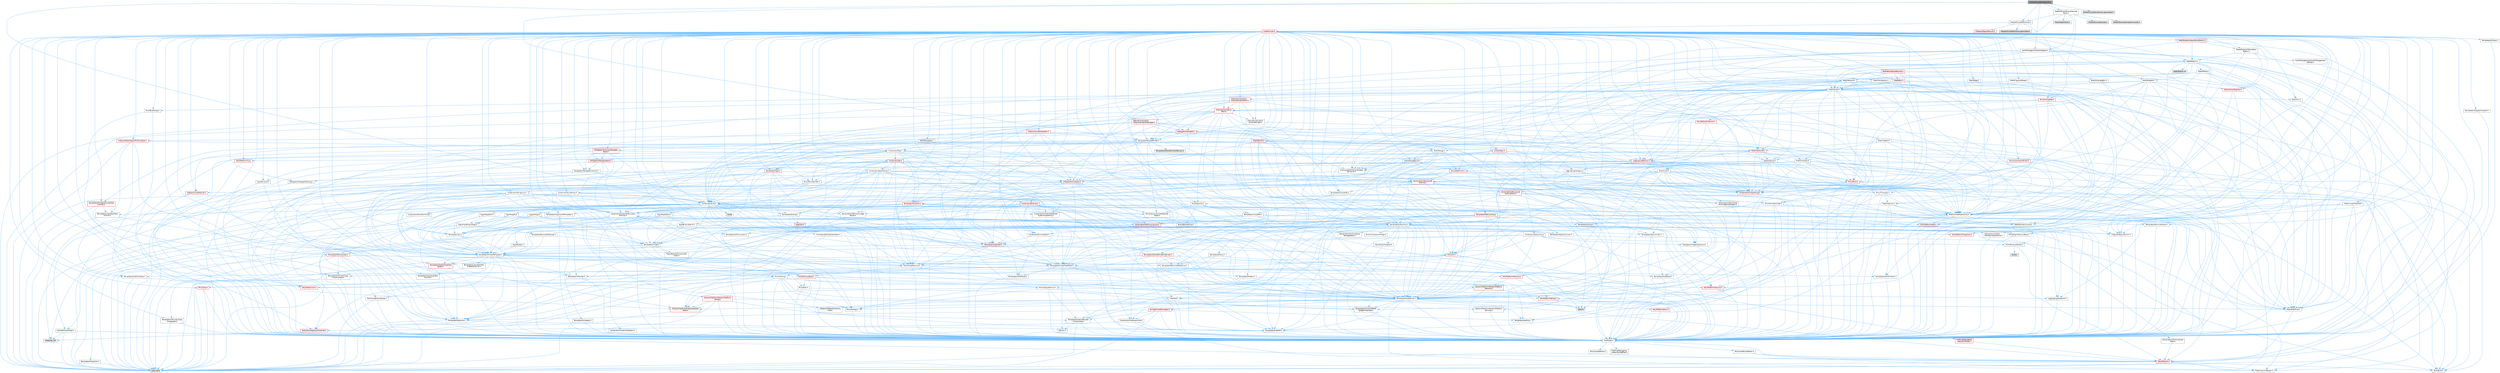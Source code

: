 digraph "MediaIOCoreDeinterlacer.h"
{
 // INTERACTIVE_SVG=YES
 // LATEX_PDF_SIZE
  bgcolor="transparent";
  edge [fontname=Helvetica,fontsize=10,labelfontname=Helvetica,labelfontsize=10];
  node [fontname=Helvetica,fontsize=10,shape=box,height=0.2,width=0.4];
  Node1 [id="Node000001",label="MediaIOCoreDeinterlacer.h",height=0.2,width=0.4,color="gray40", fillcolor="grey60", style="filled", fontcolor="black",tooltip=" "];
  Node1 -> Node2 [id="edge1_Node000001_Node000002",color="steelblue1",style="solid",tooltip=" "];
  Node2 [id="Node000002",label="ColorManagement/ColorSpace.h",height=0.2,width=0.4,color="grey40", fillcolor="white", style="filled",URL="$de/d18/ColorSpace_8h.html",tooltip=" "];
  Node2 -> Node3 [id="edge2_Node000002_Node000003",color="steelblue1",style="solid",tooltip=" "];
  Node3 [id="Node000003",label="ColorManagement/ColorManagement\lDefines.h",height=0.2,width=0.4,color="grey40", fillcolor="white", style="filled",URL="$d6/dc1/ColorManagementDefines_8h.html",tooltip=" "];
  Node3 -> Node4 [id="edge3_Node000003_Node000004",color="steelblue1",style="solid",tooltip=" "];
  Node4 [id="Node000004",label="HAL/Platform.h",height=0.2,width=0.4,color="red", fillcolor="#FFF0F0", style="filled",URL="$d9/dd0/Platform_8h.html",tooltip=" "];
  Node4 -> Node5 [id="edge4_Node000004_Node000005",color="steelblue1",style="solid",tooltip=" "];
  Node5 [id="Node000005",label="Misc/Build.h",height=0.2,width=0.4,color="grey40", fillcolor="white", style="filled",URL="$d3/dbb/Build_8h.html",tooltip=" "];
  Node4 -> Node7 [id="edge5_Node000004_Node000007",color="steelblue1",style="solid",tooltip=" "];
  Node7 [id="Node000007",label="type_traits",height=0.2,width=0.4,color="grey60", fillcolor="#E0E0E0", style="filled",tooltip=" "];
  Node4 -> Node8 [id="edge6_Node000004_Node000008",color="steelblue1",style="solid",tooltip=" "];
  Node8 [id="Node000008",label="PreprocessorHelpers.h",height=0.2,width=0.4,color="grey40", fillcolor="white", style="filled",URL="$db/ddb/PreprocessorHelpers_8h.html",tooltip=" "];
  Node2 -> Node14 [id="edge7_Node000002_Node000014",color="steelblue1",style="solid",tooltip=" "];
  Node14 [id="Node000014",label="Containers/StaticArray.h",height=0.2,width=0.4,color="grey40", fillcolor="white", style="filled",URL="$d3/dd5/StaticArray_8h.html",tooltip=" "];
  Node14 -> Node15 [id="edge8_Node000014_Node000015",color="steelblue1",style="solid",tooltip=" "];
  Node15 [id="Node000015",label="CoreTypes.h",height=0.2,width=0.4,color="grey40", fillcolor="white", style="filled",URL="$dc/dec/CoreTypes_8h.html",tooltip=" "];
  Node15 -> Node4 [id="edge9_Node000015_Node000004",color="steelblue1",style="solid",tooltip=" "];
  Node15 -> Node16 [id="edge10_Node000015_Node000016",color="steelblue1",style="solid",tooltip=" "];
  Node16 [id="Node000016",label="ProfilingDebugging\l/UMemoryDefines.h",height=0.2,width=0.4,color="grey40", fillcolor="white", style="filled",URL="$d2/da2/UMemoryDefines_8h.html",tooltip=" "];
  Node15 -> Node17 [id="edge11_Node000015_Node000017",color="steelblue1",style="solid",tooltip=" "];
  Node17 [id="Node000017",label="Misc/CoreMiscDefines.h",height=0.2,width=0.4,color="grey40", fillcolor="white", style="filled",URL="$da/d38/CoreMiscDefines_8h.html",tooltip=" "];
  Node17 -> Node4 [id="edge12_Node000017_Node000004",color="steelblue1",style="solid",tooltip=" "];
  Node17 -> Node8 [id="edge13_Node000017_Node000008",color="steelblue1",style="solid",tooltip=" "];
  Node15 -> Node18 [id="edge14_Node000015_Node000018",color="steelblue1",style="solid",tooltip=" "];
  Node18 [id="Node000018",label="Misc/CoreDefines.h",height=0.2,width=0.4,color="grey40", fillcolor="white", style="filled",URL="$d3/dd2/CoreDefines_8h.html",tooltip=" "];
  Node14 -> Node19 [id="edge15_Node000014_Node000019",color="steelblue1",style="solid",tooltip=" "];
  Node19 [id="Node000019",label="Misc/AssertionMacros.h",height=0.2,width=0.4,color="grey40", fillcolor="white", style="filled",URL="$d0/dfa/AssertionMacros_8h.html",tooltip=" "];
  Node19 -> Node15 [id="edge16_Node000019_Node000015",color="steelblue1",style="solid",tooltip=" "];
  Node19 -> Node4 [id="edge17_Node000019_Node000004",color="steelblue1",style="solid",tooltip=" "];
  Node19 -> Node20 [id="edge18_Node000019_Node000020",color="steelblue1",style="solid",tooltip=" "];
  Node20 [id="Node000020",label="HAL/PlatformMisc.h",height=0.2,width=0.4,color="red", fillcolor="#FFF0F0", style="filled",URL="$d0/df5/PlatformMisc_8h.html",tooltip=" "];
  Node20 -> Node15 [id="edge19_Node000020_Node000015",color="steelblue1",style="solid",tooltip=" "];
  Node19 -> Node8 [id="edge20_Node000019_Node000008",color="steelblue1",style="solid",tooltip=" "];
  Node19 -> Node56 [id="edge21_Node000019_Node000056",color="steelblue1",style="solid",tooltip=" "];
  Node56 [id="Node000056",label="Templates/EnableIf.h",height=0.2,width=0.4,color="grey40", fillcolor="white", style="filled",URL="$d7/d60/EnableIf_8h.html",tooltip=" "];
  Node56 -> Node15 [id="edge22_Node000056_Node000015",color="steelblue1",style="solid",tooltip=" "];
  Node19 -> Node57 [id="edge23_Node000019_Node000057",color="steelblue1",style="solid",tooltip=" "];
  Node57 [id="Node000057",label="Templates/IsArrayOrRefOf\lTypeByPredicate.h",height=0.2,width=0.4,color="grey40", fillcolor="white", style="filled",URL="$d6/da1/IsArrayOrRefOfTypeByPredicate_8h.html",tooltip=" "];
  Node57 -> Node15 [id="edge24_Node000057_Node000015",color="steelblue1",style="solid",tooltip=" "];
  Node19 -> Node58 [id="edge25_Node000019_Node000058",color="steelblue1",style="solid",tooltip=" "];
  Node58 [id="Node000058",label="Templates/IsValidVariadic\lFunctionArg.h",height=0.2,width=0.4,color="grey40", fillcolor="white", style="filled",URL="$d0/dc8/IsValidVariadicFunctionArg_8h.html",tooltip=" "];
  Node58 -> Node15 [id="edge26_Node000058_Node000015",color="steelblue1",style="solid",tooltip=" "];
  Node58 -> Node59 [id="edge27_Node000058_Node000059",color="steelblue1",style="solid",tooltip=" "];
  Node59 [id="Node000059",label="IsEnum.h",height=0.2,width=0.4,color="grey40", fillcolor="white", style="filled",URL="$d4/de5/IsEnum_8h.html",tooltip=" "];
  Node58 -> Node7 [id="edge28_Node000058_Node000007",color="steelblue1",style="solid",tooltip=" "];
  Node19 -> Node60 [id="edge29_Node000019_Node000060",color="steelblue1",style="solid",tooltip=" "];
  Node60 [id="Node000060",label="Traits/IsCharEncodingCompatible\lWith.h",height=0.2,width=0.4,color="red", fillcolor="#FFF0F0", style="filled",URL="$df/dd1/IsCharEncodingCompatibleWith_8h.html",tooltip=" "];
  Node60 -> Node7 [id="edge30_Node000060_Node000007",color="steelblue1",style="solid",tooltip=" "];
  Node19 -> Node62 [id="edge31_Node000019_Node000062",color="steelblue1",style="solid",tooltip=" "];
  Node62 [id="Node000062",label="Misc/VarArgs.h",height=0.2,width=0.4,color="grey40", fillcolor="white", style="filled",URL="$d5/d6f/VarArgs_8h.html",tooltip=" "];
  Node62 -> Node15 [id="edge32_Node000062_Node000015",color="steelblue1",style="solid",tooltip=" "];
  Node19 -> Node63 [id="edge33_Node000019_Node000063",color="steelblue1",style="solid",tooltip=" "];
  Node63 [id="Node000063",label="String/FormatStringSan.h",height=0.2,width=0.4,color="red", fillcolor="#FFF0F0", style="filled",URL="$d3/d8b/FormatStringSan_8h.html",tooltip=" "];
  Node63 -> Node7 [id="edge34_Node000063_Node000007",color="steelblue1",style="solid",tooltip=" "];
  Node63 -> Node15 [id="edge35_Node000063_Node000015",color="steelblue1",style="solid",tooltip=" "];
  Node63 -> Node64 [id="edge36_Node000063_Node000064",color="steelblue1",style="solid",tooltip=" "];
  Node64 [id="Node000064",label="Templates/Requires.h",height=0.2,width=0.4,color="grey40", fillcolor="white", style="filled",URL="$dc/d96/Requires_8h.html",tooltip=" "];
  Node64 -> Node56 [id="edge37_Node000064_Node000056",color="steelblue1",style="solid",tooltip=" "];
  Node64 -> Node7 [id="edge38_Node000064_Node000007",color="steelblue1",style="solid",tooltip=" "];
  Node63 -> Node65 [id="edge39_Node000063_Node000065",color="steelblue1",style="solid",tooltip=" "];
  Node65 [id="Node000065",label="Templates/Identity.h",height=0.2,width=0.4,color="grey40", fillcolor="white", style="filled",URL="$d0/dd5/Identity_8h.html",tooltip=" "];
  Node63 -> Node58 [id="edge40_Node000063_Node000058",color="steelblue1",style="solid",tooltip=" "];
  Node63 -> Node28 [id="edge41_Node000063_Node000028",color="steelblue1",style="solid",tooltip=" "];
  Node28 [id="Node000028",label="Containers/ContainersFwd.h",height=0.2,width=0.4,color="grey40", fillcolor="white", style="filled",URL="$d4/d0a/ContainersFwd_8h.html",tooltip=" "];
  Node28 -> Node4 [id="edge42_Node000028_Node000004",color="steelblue1",style="solid",tooltip=" "];
  Node28 -> Node15 [id="edge43_Node000028_Node000015",color="steelblue1",style="solid",tooltip=" "];
  Node28 -> Node25 [id="edge44_Node000028_Node000025",color="steelblue1",style="solid",tooltip=" "];
  Node25 [id="Node000025",label="Traits/IsContiguousContainer.h",height=0.2,width=0.4,color="red", fillcolor="#FFF0F0", style="filled",URL="$d5/d3c/IsContiguousContainer_8h.html",tooltip=" "];
  Node25 -> Node15 [id="edge45_Node000025_Node000015",color="steelblue1",style="solid",tooltip=" "];
  Node25 -> Node24 [id="edge46_Node000025_Node000024",color="steelblue1",style="solid",tooltip=" "];
  Node24 [id="Node000024",label="initializer_list",height=0.2,width=0.4,color="grey60", fillcolor="#E0E0E0", style="filled",tooltip=" "];
  Node19 -> Node69 [id="edge47_Node000019_Node000069",color="steelblue1",style="solid",tooltip=" "];
  Node69 [id="Node000069",label="atomic",height=0.2,width=0.4,color="grey60", fillcolor="#E0E0E0", style="filled",tooltip=" "];
  Node14 -> Node70 [id="edge48_Node000014_Node000070",color="steelblue1",style="solid",tooltip=" "];
  Node70 [id="Node000070",label="Misc/ReverseIterate.h",height=0.2,width=0.4,color="grey40", fillcolor="white", style="filled",URL="$db/de3/ReverseIterate_8h.html",tooltip=" "];
  Node70 -> Node4 [id="edge49_Node000070_Node000004",color="steelblue1",style="solid",tooltip=" "];
  Node70 -> Node71 [id="edge50_Node000070_Node000071",color="steelblue1",style="solid",tooltip=" "];
  Node71 [id="Node000071",label="iterator",height=0.2,width=0.4,color="grey60", fillcolor="#E0E0E0", style="filled",tooltip=" "];
  Node14 -> Node72 [id="edge51_Node000014_Node000072",color="steelblue1",style="solid",tooltip=" "];
  Node72 [id="Node000072",label="Templates/UnrealTemplate.h",height=0.2,width=0.4,color="grey40", fillcolor="white", style="filled",URL="$d4/d24/UnrealTemplate_8h.html",tooltip=" "];
  Node72 -> Node15 [id="edge52_Node000072_Node000015",color="steelblue1",style="solid",tooltip=" "];
  Node72 -> Node73 [id="edge53_Node000072_Node000073",color="steelblue1",style="solid",tooltip=" "];
  Node73 [id="Node000073",label="Templates/IsPointer.h",height=0.2,width=0.4,color="grey40", fillcolor="white", style="filled",URL="$d7/d05/IsPointer_8h.html",tooltip=" "];
  Node73 -> Node15 [id="edge54_Node000073_Node000015",color="steelblue1",style="solid",tooltip=" "];
  Node72 -> Node74 [id="edge55_Node000072_Node000074",color="steelblue1",style="solid",tooltip=" "];
  Node74 [id="Node000074",label="HAL/UnrealMemory.h",height=0.2,width=0.4,color="grey40", fillcolor="white", style="filled",URL="$d9/d96/UnrealMemory_8h.html",tooltip=" "];
  Node74 -> Node15 [id="edge56_Node000074_Node000015",color="steelblue1",style="solid",tooltip=" "];
  Node74 -> Node75 [id="edge57_Node000074_Node000075",color="steelblue1",style="solid",tooltip=" "];
  Node75 [id="Node000075",label="GenericPlatform/GenericPlatform\lMemory.h",height=0.2,width=0.4,color="red", fillcolor="#FFF0F0", style="filled",URL="$dd/d22/GenericPlatformMemory_8h.html",tooltip=" "];
  Node75 -> Node27 [id="edge58_Node000075_Node000027",color="steelblue1",style="solid",tooltip=" "];
  Node27 [id="Node000027",label="CoreFwd.h",height=0.2,width=0.4,color="grey40", fillcolor="white", style="filled",URL="$d1/d1e/CoreFwd_8h.html",tooltip=" "];
  Node27 -> Node15 [id="edge59_Node000027_Node000015",color="steelblue1",style="solid",tooltip=" "];
  Node27 -> Node28 [id="edge60_Node000027_Node000028",color="steelblue1",style="solid",tooltip=" "];
  Node27 -> Node29 [id="edge61_Node000027_Node000029",color="steelblue1",style="solid",tooltip=" "];
  Node29 [id="Node000029",label="Math/MathFwd.h",height=0.2,width=0.4,color="grey40", fillcolor="white", style="filled",URL="$d2/d10/MathFwd_8h.html",tooltip=" "];
  Node29 -> Node4 [id="edge62_Node000029_Node000004",color="steelblue1",style="solid",tooltip=" "];
  Node27 -> Node30 [id="edge63_Node000027_Node000030",color="steelblue1",style="solid",tooltip=" "];
  Node30 [id="Node000030",label="UObject/UObjectHierarchy\lFwd.h",height=0.2,width=0.4,color="grey40", fillcolor="white", style="filled",URL="$d3/d13/UObjectHierarchyFwd_8h.html",tooltip=" "];
  Node75 -> Node15 [id="edge64_Node000075_Node000015",color="steelblue1",style="solid",tooltip=" "];
  Node75 -> Node76 [id="edge65_Node000075_Node000076",color="steelblue1",style="solid",tooltip=" "];
  Node76 [id="Node000076",label="HAL/PlatformString.h",height=0.2,width=0.4,color="red", fillcolor="#FFF0F0", style="filled",URL="$db/db5/PlatformString_8h.html",tooltip=" "];
  Node76 -> Node15 [id="edge66_Node000076_Node000015",color="steelblue1",style="solid",tooltip=" "];
  Node74 -> Node78 [id="edge67_Node000074_Node000078",color="steelblue1",style="solid",tooltip=" "];
  Node78 [id="Node000078",label="HAL/MemoryBase.h",height=0.2,width=0.4,color="red", fillcolor="#FFF0F0", style="filled",URL="$d6/d9f/MemoryBase_8h.html",tooltip=" "];
  Node78 -> Node15 [id="edge68_Node000078_Node000015",color="steelblue1",style="solid",tooltip=" "];
  Node78 -> Node49 [id="edge69_Node000078_Node000049",color="steelblue1",style="solid",tooltip=" "];
  Node49 [id="Node000049",label="HAL/PlatformAtomics.h",height=0.2,width=0.4,color="red", fillcolor="#FFF0F0", style="filled",URL="$d3/d36/PlatformAtomics_8h.html",tooltip=" "];
  Node49 -> Node15 [id="edge70_Node000049_Node000015",color="steelblue1",style="solid",tooltip=" "];
  Node78 -> Node32 [id="edge71_Node000078_Node000032",color="steelblue1",style="solid",tooltip=" "];
  Node32 [id="Node000032",label="HAL/PlatformCrt.h",height=0.2,width=0.4,color="red", fillcolor="#FFF0F0", style="filled",URL="$d8/d75/PlatformCrt_8h.html",tooltip=" "];
  Node78 -> Node79 [id="edge72_Node000078_Node000079",color="steelblue1",style="solid",tooltip=" "];
  Node79 [id="Node000079",label="Misc/Exec.h",height=0.2,width=0.4,color="grey40", fillcolor="white", style="filled",URL="$de/ddb/Exec_8h.html",tooltip=" "];
  Node79 -> Node15 [id="edge73_Node000079_Node000015",color="steelblue1",style="solid",tooltip=" "];
  Node79 -> Node19 [id="edge74_Node000079_Node000019",color="steelblue1",style="solid",tooltip=" "];
  Node78 -> Node80 [id="edge75_Node000078_Node000080",color="steelblue1",style="solid",tooltip=" "];
  Node80 [id="Node000080",label="Misc/OutputDevice.h",height=0.2,width=0.4,color="grey40", fillcolor="white", style="filled",URL="$d7/d32/OutputDevice_8h.html",tooltip=" "];
  Node80 -> Node27 [id="edge76_Node000080_Node000027",color="steelblue1",style="solid",tooltip=" "];
  Node80 -> Node15 [id="edge77_Node000080_Node000015",color="steelblue1",style="solid",tooltip=" "];
  Node80 -> Node81 [id="edge78_Node000080_Node000081",color="steelblue1",style="solid",tooltip=" "];
  Node81 [id="Node000081",label="Logging/LogVerbosity.h",height=0.2,width=0.4,color="grey40", fillcolor="white", style="filled",URL="$d2/d8f/LogVerbosity_8h.html",tooltip=" "];
  Node81 -> Node15 [id="edge79_Node000081_Node000015",color="steelblue1",style="solid",tooltip=" "];
  Node80 -> Node62 [id="edge80_Node000080_Node000062",color="steelblue1",style="solid",tooltip=" "];
  Node80 -> Node57 [id="edge81_Node000080_Node000057",color="steelblue1",style="solid",tooltip=" "];
  Node80 -> Node58 [id="edge82_Node000080_Node000058",color="steelblue1",style="solid",tooltip=" "];
  Node80 -> Node60 [id="edge83_Node000080_Node000060",color="steelblue1",style="solid",tooltip=" "];
  Node74 -> Node91 [id="edge84_Node000074_Node000091",color="steelblue1",style="solid",tooltip=" "];
  Node91 [id="Node000091",label="HAL/PlatformMemory.h",height=0.2,width=0.4,color="red", fillcolor="#FFF0F0", style="filled",URL="$de/d68/PlatformMemory_8h.html",tooltip=" "];
  Node91 -> Node15 [id="edge85_Node000091_Node000015",color="steelblue1",style="solid",tooltip=" "];
  Node91 -> Node75 [id="edge86_Node000091_Node000075",color="steelblue1",style="solid",tooltip=" "];
  Node74 -> Node93 [id="edge87_Node000074_Node000093",color="steelblue1",style="solid",tooltip=" "];
  Node93 [id="Node000093",label="ProfilingDebugging\l/MemoryTrace.h",height=0.2,width=0.4,color="red", fillcolor="#FFF0F0", style="filled",URL="$da/dd7/MemoryTrace_8h.html",tooltip=" "];
  Node93 -> Node4 [id="edge88_Node000093_Node000004",color="steelblue1",style="solid",tooltip=" "];
  Node74 -> Node73 [id="edge89_Node000074_Node000073",color="steelblue1",style="solid",tooltip=" "];
  Node72 -> Node94 [id="edge90_Node000072_Node000094",color="steelblue1",style="solid",tooltip=" "];
  Node94 [id="Node000094",label="Templates/CopyQualifiers\lAndRefsFromTo.h",height=0.2,width=0.4,color="grey40", fillcolor="white", style="filled",URL="$d3/db3/CopyQualifiersAndRefsFromTo_8h.html",tooltip=" "];
  Node94 -> Node95 [id="edge91_Node000094_Node000095",color="steelblue1",style="solid",tooltip=" "];
  Node95 [id="Node000095",label="Templates/CopyQualifiers\lFromTo.h",height=0.2,width=0.4,color="grey40", fillcolor="white", style="filled",URL="$d5/db4/CopyQualifiersFromTo_8h.html",tooltip=" "];
  Node72 -> Node96 [id="edge92_Node000072_Node000096",color="steelblue1",style="solid",tooltip=" "];
  Node96 [id="Node000096",label="Templates/UnrealTypeTraits.h",height=0.2,width=0.4,color="grey40", fillcolor="white", style="filled",URL="$d2/d2d/UnrealTypeTraits_8h.html",tooltip=" "];
  Node96 -> Node15 [id="edge93_Node000096_Node000015",color="steelblue1",style="solid",tooltip=" "];
  Node96 -> Node73 [id="edge94_Node000096_Node000073",color="steelblue1",style="solid",tooltip=" "];
  Node96 -> Node19 [id="edge95_Node000096_Node000019",color="steelblue1",style="solid",tooltip=" "];
  Node96 -> Node87 [id="edge96_Node000096_Node000087",color="steelblue1",style="solid",tooltip=" "];
  Node87 [id="Node000087",label="Templates/AndOrNot.h",height=0.2,width=0.4,color="grey40", fillcolor="white", style="filled",URL="$db/d0a/AndOrNot_8h.html",tooltip=" "];
  Node87 -> Node15 [id="edge97_Node000087_Node000015",color="steelblue1",style="solid",tooltip=" "];
  Node96 -> Node56 [id="edge98_Node000096_Node000056",color="steelblue1",style="solid",tooltip=" "];
  Node96 -> Node97 [id="edge99_Node000096_Node000097",color="steelblue1",style="solid",tooltip=" "];
  Node97 [id="Node000097",label="Templates/IsArithmetic.h",height=0.2,width=0.4,color="grey40", fillcolor="white", style="filled",URL="$d2/d5d/IsArithmetic_8h.html",tooltip=" "];
  Node97 -> Node15 [id="edge100_Node000097_Node000015",color="steelblue1",style="solid",tooltip=" "];
  Node96 -> Node59 [id="edge101_Node000096_Node000059",color="steelblue1",style="solid",tooltip=" "];
  Node96 -> Node98 [id="edge102_Node000096_Node000098",color="steelblue1",style="solid",tooltip=" "];
  Node98 [id="Node000098",label="Templates/Models.h",height=0.2,width=0.4,color="grey40", fillcolor="white", style="filled",URL="$d3/d0c/Models_8h.html",tooltip=" "];
  Node98 -> Node65 [id="edge103_Node000098_Node000065",color="steelblue1",style="solid",tooltip=" "];
  Node96 -> Node99 [id="edge104_Node000096_Node000099",color="steelblue1",style="solid",tooltip=" "];
  Node99 [id="Node000099",label="Templates/IsPODType.h",height=0.2,width=0.4,color="grey40", fillcolor="white", style="filled",URL="$d7/db1/IsPODType_8h.html",tooltip=" "];
  Node99 -> Node15 [id="edge105_Node000099_Node000015",color="steelblue1",style="solid",tooltip=" "];
  Node96 -> Node100 [id="edge106_Node000096_Node000100",color="steelblue1",style="solid",tooltip=" "];
  Node100 [id="Node000100",label="Templates/IsUECoreType.h",height=0.2,width=0.4,color="grey40", fillcolor="white", style="filled",URL="$d1/db8/IsUECoreType_8h.html",tooltip=" "];
  Node100 -> Node15 [id="edge107_Node000100_Node000015",color="steelblue1",style="solid",tooltip=" "];
  Node100 -> Node7 [id="edge108_Node000100_Node000007",color="steelblue1",style="solid",tooltip=" "];
  Node96 -> Node88 [id="edge109_Node000096_Node000088",color="steelblue1",style="solid",tooltip=" "];
  Node88 [id="Node000088",label="Templates/IsTriviallyCopy\lConstructible.h",height=0.2,width=0.4,color="grey40", fillcolor="white", style="filled",URL="$d3/d78/IsTriviallyCopyConstructible_8h.html",tooltip=" "];
  Node88 -> Node15 [id="edge110_Node000088_Node000015",color="steelblue1",style="solid",tooltip=" "];
  Node88 -> Node7 [id="edge111_Node000088_Node000007",color="steelblue1",style="solid",tooltip=" "];
  Node72 -> Node101 [id="edge112_Node000072_Node000101",color="steelblue1",style="solid",tooltip=" "];
  Node101 [id="Node000101",label="Templates/RemoveReference.h",height=0.2,width=0.4,color="grey40", fillcolor="white", style="filled",URL="$da/dbe/RemoveReference_8h.html",tooltip=" "];
  Node101 -> Node15 [id="edge113_Node000101_Node000015",color="steelblue1",style="solid",tooltip=" "];
  Node72 -> Node64 [id="edge114_Node000072_Node000064",color="steelblue1",style="solid",tooltip=" "];
  Node72 -> Node102 [id="edge115_Node000072_Node000102",color="steelblue1",style="solid",tooltip=" "];
  Node102 [id="Node000102",label="Templates/TypeCompatible\lBytes.h",height=0.2,width=0.4,color="red", fillcolor="#FFF0F0", style="filled",URL="$df/d0a/TypeCompatibleBytes_8h.html",tooltip=" "];
  Node102 -> Node15 [id="edge116_Node000102_Node000015",color="steelblue1",style="solid",tooltip=" "];
  Node102 -> Node7 [id="edge117_Node000102_Node000007",color="steelblue1",style="solid",tooltip=" "];
  Node72 -> Node65 [id="edge118_Node000072_Node000065",color="steelblue1",style="solid",tooltip=" "];
  Node72 -> Node25 [id="edge119_Node000072_Node000025",color="steelblue1",style="solid",tooltip=" "];
  Node72 -> Node103 [id="edge120_Node000072_Node000103",color="steelblue1",style="solid",tooltip=" "];
  Node103 [id="Node000103",label="Traits/UseBitwiseSwap.h",height=0.2,width=0.4,color="grey40", fillcolor="white", style="filled",URL="$db/df3/UseBitwiseSwap_8h.html",tooltip=" "];
  Node103 -> Node15 [id="edge121_Node000103_Node000015",color="steelblue1",style="solid",tooltip=" "];
  Node103 -> Node7 [id="edge122_Node000103_Node000007",color="steelblue1",style="solid",tooltip=" "];
  Node72 -> Node7 [id="edge123_Node000072_Node000007",color="steelblue1",style="solid",tooltip=" "];
  Node14 -> Node96 [id="edge124_Node000014_Node000096",color="steelblue1",style="solid",tooltip=" "];
  Node14 -> Node104 [id="edge125_Node000014_Node000104",color="steelblue1",style="solid",tooltip=" "];
  Node104 [id="Node000104",label="Delegates/IntegerSequence.h",height=0.2,width=0.4,color="grey40", fillcolor="white", style="filled",URL="$d2/dcc/IntegerSequence_8h.html",tooltip=" "];
  Node104 -> Node15 [id="edge126_Node000104_Node000015",color="steelblue1",style="solid",tooltip=" "];
  Node14 -> Node105 [id="edge127_Node000014_Node000105",color="steelblue1",style="solid",tooltip=" "];
  Node105 [id="Node000105",label="Templates/TypeHash.h",height=0.2,width=0.4,color="red", fillcolor="#FFF0F0", style="filled",URL="$d1/d62/TypeHash_8h.html",tooltip=" "];
  Node105 -> Node15 [id="edge128_Node000105_Node000015",color="steelblue1",style="solid",tooltip=" "];
  Node105 -> Node64 [id="edge129_Node000105_Node000064",color="steelblue1",style="solid",tooltip=" "];
  Node105 -> Node106 [id="edge130_Node000105_Node000106",color="steelblue1",style="solid",tooltip=" "];
  Node106 [id="Node000106",label="Misc/Crc.h",height=0.2,width=0.4,color="red", fillcolor="#FFF0F0", style="filled",URL="$d4/dd2/Crc_8h.html",tooltip=" "];
  Node106 -> Node15 [id="edge131_Node000106_Node000015",color="steelblue1",style="solid",tooltip=" "];
  Node106 -> Node76 [id="edge132_Node000106_Node000076",color="steelblue1",style="solid",tooltip=" "];
  Node106 -> Node19 [id="edge133_Node000106_Node000019",color="steelblue1",style="solid",tooltip=" "];
  Node106 -> Node107 [id="edge134_Node000106_Node000107",color="steelblue1",style="solid",tooltip=" "];
  Node107 [id="Node000107",label="Misc/CString.h",height=0.2,width=0.4,color="grey40", fillcolor="white", style="filled",URL="$d2/d49/CString_8h.html",tooltip=" "];
  Node107 -> Node15 [id="edge135_Node000107_Node000015",color="steelblue1",style="solid",tooltip=" "];
  Node107 -> Node32 [id="edge136_Node000107_Node000032",color="steelblue1",style="solid",tooltip=" "];
  Node107 -> Node76 [id="edge137_Node000107_Node000076",color="steelblue1",style="solid",tooltip=" "];
  Node107 -> Node19 [id="edge138_Node000107_Node000019",color="steelblue1",style="solid",tooltip=" "];
  Node107 -> Node108 [id="edge139_Node000107_Node000108",color="steelblue1",style="solid",tooltip=" "];
  Node108 [id="Node000108",label="Misc/Char.h",height=0.2,width=0.4,color="red", fillcolor="#FFF0F0", style="filled",URL="$d0/d58/Char_8h.html",tooltip=" "];
  Node108 -> Node15 [id="edge140_Node000108_Node000015",color="steelblue1",style="solid",tooltip=" "];
  Node108 -> Node7 [id="edge141_Node000108_Node000007",color="steelblue1",style="solid",tooltip=" "];
  Node107 -> Node62 [id="edge142_Node000107_Node000062",color="steelblue1",style="solid",tooltip=" "];
  Node107 -> Node57 [id="edge143_Node000107_Node000057",color="steelblue1",style="solid",tooltip=" "];
  Node107 -> Node58 [id="edge144_Node000107_Node000058",color="steelblue1",style="solid",tooltip=" "];
  Node107 -> Node60 [id="edge145_Node000107_Node000060",color="steelblue1",style="solid",tooltip=" "];
  Node106 -> Node108 [id="edge146_Node000106_Node000108",color="steelblue1",style="solid",tooltip=" "];
  Node106 -> Node96 [id="edge147_Node000106_Node000096",color="steelblue1",style="solid",tooltip=" "];
  Node105 -> Node7 [id="edge148_Node000105_Node000007",color="steelblue1",style="solid",tooltip=" "];
  Node2 -> Node15 [id="edge149_Node000002_Node000015",color="steelblue1",style="solid",tooltip=" "];
  Node2 -> Node112 [id="edge150_Node000002_Node000112",color="steelblue1",style="solid",tooltip=" "];
  Node112 [id="Node000112",label="Math/Color.h",height=0.2,width=0.4,color="grey40", fillcolor="white", style="filled",URL="$dd/dac/Color_8h.html",tooltip=" "];
  Node112 -> Node113 [id="edge151_Node000112_Node000113",color="steelblue1",style="solid",tooltip=" "];
  Node113 [id="Node000113",label="Containers/Array.h",height=0.2,width=0.4,color="grey40", fillcolor="white", style="filled",URL="$df/dd0/Array_8h.html",tooltip=" "];
  Node113 -> Node15 [id="edge152_Node000113_Node000015",color="steelblue1",style="solid",tooltip=" "];
  Node113 -> Node19 [id="edge153_Node000113_Node000019",color="steelblue1",style="solid",tooltip=" "];
  Node113 -> Node114 [id="edge154_Node000113_Node000114",color="steelblue1",style="solid",tooltip=" "];
  Node114 [id="Node000114",label="Misc/IntrusiveUnsetOptional\lState.h",height=0.2,width=0.4,color="grey40", fillcolor="white", style="filled",URL="$d2/d0a/IntrusiveUnsetOptionalState_8h.html",tooltip=" "];
  Node114 -> Node115 [id="edge155_Node000114_Node000115",color="steelblue1",style="solid",tooltip=" "];
  Node115 [id="Node000115",label="Misc/OptionalFwd.h",height=0.2,width=0.4,color="grey40", fillcolor="white", style="filled",URL="$dc/d50/OptionalFwd_8h.html",tooltip=" "];
  Node113 -> Node70 [id="edge156_Node000113_Node000070",color="steelblue1",style="solid",tooltip=" "];
  Node113 -> Node74 [id="edge157_Node000113_Node000074",color="steelblue1",style="solid",tooltip=" "];
  Node113 -> Node96 [id="edge158_Node000113_Node000096",color="steelblue1",style="solid",tooltip=" "];
  Node113 -> Node72 [id="edge159_Node000113_Node000072",color="steelblue1",style="solid",tooltip=" "];
  Node113 -> Node116 [id="edge160_Node000113_Node000116",color="steelblue1",style="solid",tooltip=" "];
  Node116 [id="Node000116",label="Containers/AllowShrinking.h",height=0.2,width=0.4,color="grey40", fillcolor="white", style="filled",URL="$d7/d1a/AllowShrinking_8h.html",tooltip=" "];
  Node116 -> Node15 [id="edge161_Node000116_Node000015",color="steelblue1",style="solid",tooltip=" "];
  Node113 -> Node117 [id="edge162_Node000113_Node000117",color="steelblue1",style="solid",tooltip=" "];
  Node117 [id="Node000117",label="Containers/ContainerAllocation\lPolicies.h",height=0.2,width=0.4,color="grey40", fillcolor="white", style="filled",URL="$d7/dff/ContainerAllocationPolicies_8h.html",tooltip=" "];
  Node117 -> Node15 [id="edge163_Node000117_Node000015",color="steelblue1",style="solid",tooltip=" "];
  Node117 -> Node118 [id="edge164_Node000117_Node000118",color="steelblue1",style="solid",tooltip=" "];
  Node118 [id="Node000118",label="Containers/ContainerHelpers.h",height=0.2,width=0.4,color="grey40", fillcolor="white", style="filled",URL="$d7/d33/ContainerHelpers_8h.html",tooltip=" "];
  Node118 -> Node15 [id="edge165_Node000118_Node000015",color="steelblue1",style="solid",tooltip=" "];
  Node117 -> Node117 [id="edge166_Node000117_Node000117",color="steelblue1",style="solid",tooltip=" "];
  Node117 -> Node119 [id="edge167_Node000117_Node000119",color="steelblue1",style="solid",tooltip=" "];
  Node119 [id="Node000119",label="HAL/PlatformMath.h",height=0.2,width=0.4,color="red", fillcolor="#FFF0F0", style="filled",URL="$dc/d53/PlatformMath_8h.html",tooltip=" "];
  Node119 -> Node15 [id="edge168_Node000119_Node000015",color="steelblue1",style="solid",tooltip=" "];
  Node117 -> Node74 [id="edge169_Node000117_Node000074",color="steelblue1",style="solid",tooltip=" "];
  Node117 -> Node42 [id="edge170_Node000117_Node000042",color="steelblue1",style="solid",tooltip=" "];
  Node42 [id="Node000042",label="Math/NumericLimits.h",height=0.2,width=0.4,color="grey40", fillcolor="white", style="filled",URL="$df/d1b/NumericLimits_8h.html",tooltip=" "];
  Node42 -> Node15 [id="edge171_Node000042_Node000015",color="steelblue1",style="solid",tooltip=" "];
  Node117 -> Node19 [id="edge172_Node000117_Node000019",color="steelblue1",style="solid",tooltip=" "];
  Node117 -> Node127 [id="edge173_Node000117_Node000127",color="steelblue1",style="solid",tooltip=" "];
  Node127 [id="Node000127",label="Templates/IsPolymorphic.h",height=0.2,width=0.4,color="grey40", fillcolor="white", style="filled",URL="$dc/d20/IsPolymorphic_8h.html",tooltip=" "];
  Node117 -> Node128 [id="edge174_Node000117_Node000128",color="steelblue1",style="solid",tooltip=" "];
  Node128 [id="Node000128",label="Templates/MemoryOps.h",height=0.2,width=0.4,color="red", fillcolor="#FFF0F0", style="filled",URL="$db/dea/MemoryOps_8h.html",tooltip=" "];
  Node128 -> Node15 [id="edge175_Node000128_Node000015",color="steelblue1",style="solid",tooltip=" "];
  Node128 -> Node74 [id="edge176_Node000128_Node000074",color="steelblue1",style="solid",tooltip=" "];
  Node128 -> Node89 [id="edge177_Node000128_Node000089",color="steelblue1",style="solid",tooltip=" "];
  Node89 [id="Node000089",label="Templates/IsTriviallyCopy\lAssignable.h",height=0.2,width=0.4,color="grey40", fillcolor="white", style="filled",URL="$d2/df2/IsTriviallyCopyAssignable_8h.html",tooltip=" "];
  Node89 -> Node15 [id="edge178_Node000089_Node000015",color="steelblue1",style="solid",tooltip=" "];
  Node89 -> Node7 [id="edge179_Node000089_Node000007",color="steelblue1",style="solid",tooltip=" "];
  Node128 -> Node88 [id="edge180_Node000128_Node000088",color="steelblue1",style="solid",tooltip=" "];
  Node128 -> Node64 [id="edge181_Node000128_Node000064",color="steelblue1",style="solid",tooltip=" "];
  Node128 -> Node96 [id="edge182_Node000128_Node000096",color="steelblue1",style="solid",tooltip=" "];
  Node128 -> Node103 [id="edge183_Node000128_Node000103",color="steelblue1",style="solid",tooltip=" "];
  Node128 -> Node7 [id="edge184_Node000128_Node000007",color="steelblue1",style="solid",tooltip=" "];
  Node117 -> Node102 [id="edge185_Node000117_Node000102",color="steelblue1",style="solid",tooltip=" "];
  Node117 -> Node7 [id="edge186_Node000117_Node000007",color="steelblue1",style="solid",tooltip=" "];
  Node113 -> Node129 [id="edge187_Node000113_Node000129",color="steelblue1",style="solid",tooltip=" "];
  Node129 [id="Node000129",label="Containers/ContainerElement\lTypeCompatibility.h",height=0.2,width=0.4,color="grey40", fillcolor="white", style="filled",URL="$df/ddf/ContainerElementTypeCompatibility_8h.html",tooltip=" "];
  Node129 -> Node15 [id="edge188_Node000129_Node000015",color="steelblue1",style="solid",tooltip=" "];
  Node129 -> Node96 [id="edge189_Node000129_Node000096",color="steelblue1",style="solid",tooltip=" "];
  Node113 -> Node130 [id="edge190_Node000113_Node000130",color="steelblue1",style="solid",tooltip=" "];
  Node130 [id="Node000130",label="Serialization/Archive.h",height=0.2,width=0.4,color="grey40", fillcolor="white", style="filled",URL="$d7/d3b/Archive_8h.html",tooltip=" "];
  Node130 -> Node27 [id="edge191_Node000130_Node000027",color="steelblue1",style="solid",tooltip=" "];
  Node130 -> Node15 [id="edge192_Node000130_Node000015",color="steelblue1",style="solid",tooltip=" "];
  Node130 -> Node131 [id="edge193_Node000130_Node000131",color="steelblue1",style="solid",tooltip=" "];
  Node131 [id="Node000131",label="HAL/PlatformProperties.h",height=0.2,width=0.4,color="red", fillcolor="#FFF0F0", style="filled",URL="$d9/db0/PlatformProperties_8h.html",tooltip=" "];
  Node131 -> Node15 [id="edge194_Node000131_Node000015",color="steelblue1",style="solid",tooltip=" "];
  Node130 -> Node134 [id="edge195_Node000130_Node000134",color="steelblue1",style="solid",tooltip=" "];
  Node134 [id="Node000134",label="Internationalization\l/TextNamespaceFwd.h",height=0.2,width=0.4,color="grey40", fillcolor="white", style="filled",URL="$d8/d97/TextNamespaceFwd_8h.html",tooltip=" "];
  Node134 -> Node15 [id="edge196_Node000134_Node000015",color="steelblue1",style="solid",tooltip=" "];
  Node130 -> Node29 [id="edge197_Node000130_Node000029",color="steelblue1",style="solid",tooltip=" "];
  Node130 -> Node19 [id="edge198_Node000130_Node000019",color="steelblue1",style="solid",tooltip=" "];
  Node130 -> Node5 [id="edge199_Node000130_Node000005",color="steelblue1",style="solid",tooltip=" "];
  Node130 -> Node43 [id="edge200_Node000130_Node000043",color="steelblue1",style="solid",tooltip=" "];
  Node43 [id="Node000043",label="Misc/CompressionFlags.h",height=0.2,width=0.4,color="grey40", fillcolor="white", style="filled",URL="$d9/d76/CompressionFlags_8h.html",tooltip=" "];
  Node130 -> Node135 [id="edge201_Node000130_Node000135",color="steelblue1",style="solid",tooltip=" "];
  Node135 [id="Node000135",label="Misc/EngineVersionBase.h",height=0.2,width=0.4,color="grey40", fillcolor="white", style="filled",URL="$d5/d2b/EngineVersionBase_8h.html",tooltip=" "];
  Node135 -> Node15 [id="edge202_Node000135_Node000015",color="steelblue1",style="solid",tooltip=" "];
  Node130 -> Node62 [id="edge203_Node000130_Node000062",color="steelblue1",style="solid",tooltip=" "];
  Node130 -> Node136 [id="edge204_Node000130_Node000136",color="steelblue1",style="solid",tooltip=" "];
  Node136 [id="Node000136",label="Serialization/ArchiveCook\lData.h",height=0.2,width=0.4,color="grey40", fillcolor="white", style="filled",URL="$dc/db6/ArchiveCookData_8h.html",tooltip=" "];
  Node136 -> Node4 [id="edge205_Node000136_Node000004",color="steelblue1",style="solid",tooltip=" "];
  Node130 -> Node137 [id="edge206_Node000130_Node000137",color="steelblue1",style="solid",tooltip=" "];
  Node137 [id="Node000137",label="Serialization/ArchiveSave\lPackageData.h",height=0.2,width=0.4,color="grey40", fillcolor="white", style="filled",URL="$d1/d37/ArchiveSavePackageData_8h.html",tooltip=" "];
  Node130 -> Node56 [id="edge207_Node000130_Node000056",color="steelblue1",style="solid",tooltip=" "];
  Node130 -> Node57 [id="edge208_Node000130_Node000057",color="steelblue1",style="solid",tooltip=" "];
  Node130 -> Node138 [id="edge209_Node000130_Node000138",color="steelblue1",style="solid",tooltip=" "];
  Node138 [id="Node000138",label="Templates/IsEnumClass.h",height=0.2,width=0.4,color="grey40", fillcolor="white", style="filled",URL="$d7/d15/IsEnumClass_8h.html",tooltip=" "];
  Node138 -> Node15 [id="edge210_Node000138_Node000015",color="steelblue1",style="solid",tooltip=" "];
  Node138 -> Node87 [id="edge211_Node000138_Node000087",color="steelblue1",style="solid",tooltip=" "];
  Node130 -> Node124 [id="edge212_Node000130_Node000124",color="steelblue1",style="solid",tooltip=" "];
  Node124 [id="Node000124",label="Templates/IsSigned.h",height=0.2,width=0.4,color="grey40", fillcolor="white", style="filled",URL="$d8/dd8/IsSigned_8h.html",tooltip=" "];
  Node124 -> Node15 [id="edge213_Node000124_Node000015",color="steelblue1",style="solid",tooltip=" "];
  Node130 -> Node58 [id="edge214_Node000130_Node000058",color="steelblue1",style="solid",tooltip=" "];
  Node130 -> Node72 [id="edge215_Node000130_Node000072",color="steelblue1",style="solid",tooltip=" "];
  Node130 -> Node60 [id="edge216_Node000130_Node000060",color="steelblue1",style="solid",tooltip=" "];
  Node130 -> Node139 [id="edge217_Node000130_Node000139",color="steelblue1",style="solid",tooltip=" "];
  Node139 [id="Node000139",label="UObject/ObjectVersion.h",height=0.2,width=0.4,color="grey40", fillcolor="white", style="filled",URL="$da/d63/ObjectVersion_8h.html",tooltip=" "];
  Node139 -> Node15 [id="edge218_Node000139_Node000015",color="steelblue1",style="solid",tooltip=" "];
  Node113 -> Node140 [id="edge219_Node000113_Node000140",color="steelblue1",style="solid",tooltip=" "];
  Node140 [id="Node000140",label="Serialization/MemoryImage\lWriter.h",height=0.2,width=0.4,color="grey40", fillcolor="white", style="filled",URL="$d0/d08/MemoryImageWriter_8h.html",tooltip=" "];
  Node140 -> Node15 [id="edge220_Node000140_Node000015",color="steelblue1",style="solid",tooltip=" "];
  Node140 -> Node141 [id="edge221_Node000140_Node000141",color="steelblue1",style="solid",tooltip=" "];
  Node141 [id="Node000141",label="Serialization/MemoryLayout.h",height=0.2,width=0.4,color="red", fillcolor="#FFF0F0", style="filled",URL="$d7/d66/MemoryLayout_8h.html",tooltip=" "];
  Node141 -> Node144 [id="edge222_Node000141_Node000144",color="steelblue1",style="solid",tooltip=" "];
  Node144 [id="Node000144",label="Containers/EnumAsByte.h",height=0.2,width=0.4,color="grey40", fillcolor="white", style="filled",URL="$d6/d9a/EnumAsByte_8h.html",tooltip=" "];
  Node144 -> Node15 [id="edge223_Node000144_Node000015",color="steelblue1",style="solid",tooltip=" "];
  Node144 -> Node99 [id="edge224_Node000144_Node000099",color="steelblue1",style="solid",tooltip=" "];
  Node144 -> Node105 [id="edge225_Node000144_Node000105",color="steelblue1",style="solid",tooltip=" "];
  Node141 -> Node74 [id="edge226_Node000141_Node000074",color="steelblue1",style="solid",tooltip=" "];
  Node141 -> Node56 [id="edge227_Node000141_Node000056",color="steelblue1",style="solid",tooltip=" "];
  Node141 -> Node127 [id="edge228_Node000141_Node000127",color="steelblue1",style="solid",tooltip=" "];
  Node141 -> Node98 [id="edge229_Node000141_Node000098",color="steelblue1",style="solid",tooltip=" "];
  Node141 -> Node72 [id="edge230_Node000141_Node000072",color="steelblue1",style="solid",tooltip=" "];
  Node113 -> Node147 [id="edge231_Node000113_Node000147",color="steelblue1",style="solid",tooltip=" "];
  Node147 [id="Node000147",label="Algo/Heapify.h",height=0.2,width=0.4,color="grey40", fillcolor="white", style="filled",URL="$d0/d2a/Heapify_8h.html",tooltip=" "];
  Node147 -> Node148 [id="edge232_Node000147_Node000148",color="steelblue1",style="solid",tooltip=" "];
  Node148 [id="Node000148",label="Algo/Impl/BinaryHeap.h",height=0.2,width=0.4,color="grey40", fillcolor="white", style="filled",URL="$d7/da3/Algo_2Impl_2BinaryHeap_8h.html",tooltip=" "];
  Node148 -> Node149 [id="edge233_Node000148_Node000149",color="steelblue1",style="solid",tooltip=" "];
  Node149 [id="Node000149",label="Templates/Invoke.h",height=0.2,width=0.4,color="grey40", fillcolor="white", style="filled",URL="$d7/deb/Invoke_8h.html",tooltip=" "];
  Node149 -> Node15 [id="edge234_Node000149_Node000015",color="steelblue1",style="solid",tooltip=" "];
  Node149 -> Node150 [id="edge235_Node000149_Node000150",color="steelblue1",style="solid",tooltip=" "];
  Node150 [id="Node000150",label="Traits/MemberFunctionPtr\lOuter.h",height=0.2,width=0.4,color="grey40", fillcolor="white", style="filled",URL="$db/da7/MemberFunctionPtrOuter_8h.html",tooltip=" "];
  Node149 -> Node72 [id="edge236_Node000149_Node000072",color="steelblue1",style="solid",tooltip=" "];
  Node149 -> Node7 [id="edge237_Node000149_Node000007",color="steelblue1",style="solid",tooltip=" "];
  Node148 -> Node151 [id="edge238_Node000148_Node000151",color="steelblue1",style="solid",tooltip=" "];
  Node151 [id="Node000151",label="Templates/Projection.h",height=0.2,width=0.4,color="grey40", fillcolor="white", style="filled",URL="$d7/df0/Projection_8h.html",tooltip=" "];
  Node151 -> Node7 [id="edge239_Node000151_Node000007",color="steelblue1",style="solid",tooltip=" "];
  Node148 -> Node152 [id="edge240_Node000148_Node000152",color="steelblue1",style="solid",tooltip=" "];
  Node152 [id="Node000152",label="Templates/ReversePredicate.h",height=0.2,width=0.4,color="grey40", fillcolor="white", style="filled",URL="$d8/d28/ReversePredicate_8h.html",tooltip=" "];
  Node152 -> Node149 [id="edge241_Node000152_Node000149",color="steelblue1",style="solid",tooltip=" "];
  Node152 -> Node72 [id="edge242_Node000152_Node000072",color="steelblue1",style="solid",tooltip=" "];
  Node148 -> Node7 [id="edge243_Node000148_Node000007",color="steelblue1",style="solid",tooltip=" "];
  Node147 -> Node153 [id="edge244_Node000147_Node000153",color="steelblue1",style="solid",tooltip=" "];
  Node153 [id="Node000153",label="Templates/IdentityFunctor.h",height=0.2,width=0.4,color="grey40", fillcolor="white", style="filled",URL="$d7/d2e/IdentityFunctor_8h.html",tooltip=" "];
  Node153 -> Node4 [id="edge245_Node000153_Node000004",color="steelblue1",style="solid",tooltip=" "];
  Node147 -> Node149 [id="edge246_Node000147_Node000149",color="steelblue1",style="solid",tooltip=" "];
  Node147 -> Node154 [id="edge247_Node000147_Node000154",color="steelblue1",style="solid",tooltip=" "];
  Node154 [id="Node000154",label="Templates/Less.h",height=0.2,width=0.4,color="grey40", fillcolor="white", style="filled",URL="$de/dc8/Less_8h.html",tooltip=" "];
  Node154 -> Node15 [id="edge248_Node000154_Node000015",color="steelblue1",style="solid",tooltip=" "];
  Node154 -> Node72 [id="edge249_Node000154_Node000072",color="steelblue1",style="solid",tooltip=" "];
  Node147 -> Node72 [id="edge250_Node000147_Node000072",color="steelblue1",style="solid",tooltip=" "];
  Node113 -> Node155 [id="edge251_Node000113_Node000155",color="steelblue1",style="solid",tooltip=" "];
  Node155 [id="Node000155",label="Algo/HeapSort.h",height=0.2,width=0.4,color="grey40", fillcolor="white", style="filled",URL="$d3/d92/HeapSort_8h.html",tooltip=" "];
  Node155 -> Node148 [id="edge252_Node000155_Node000148",color="steelblue1",style="solid",tooltip=" "];
  Node155 -> Node153 [id="edge253_Node000155_Node000153",color="steelblue1",style="solid",tooltip=" "];
  Node155 -> Node154 [id="edge254_Node000155_Node000154",color="steelblue1",style="solid",tooltip=" "];
  Node155 -> Node72 [id="edge255_Node000155_Node000072",color="steelblue1",style="solid",tooltip=" "];
  Node113 -> Node156 [id="edge256_Node000113_Node000156",color="steelblue1",style="solid",tooltip=" "];
  Node156 [id="Node000156",label="Algo/IsHeap.h",height=0.2,width=0.4,color="grey40", fillcolor="white", style="filled",URL="$de/d32/IsHeap_8h.html",tooltip=" "];
  Node156 -> Node148 [id="edge257_Node000156_Node000148",color="steelblue1",style="solid",tooltip=" "];
  Node156 -> Node153 [id="edge258_Node000156_Node000153",color="steelblue1",style="solid",tooltip=" "];
  Node156 -> Node149 [id="edge259_Node000156_Node000149",color="steelblue1",style="solid",tooltip=" "];
  Node156 -> Node154 [id="edge260_Node000156_Node000154",color="steelblue1",style="solid",tooltip=" "];
  Node156 -> Node72 [id="edge261_Node000156_Node000072",color="steelblue1",style="solid",tooltip=" "];
  Node113 -> Node148 [id="edge262_Node000113_Node000148",color="steelblue1",style="solid",tooltip=" "];
  Node113 -> Node157 [id="edge263_Node000113_Node000157",color="steelblue1",style="solid",tooltip=" "];
  Node157 [id="Node000157",label="Algo/StableSort.h",height=0.2,width=0.4,color="grey40", fillcolor="white", style="filled",URL="$d7/d3c/StableSort_8h.html",tooltip=" "];
  Node157 -> Node158 [id="edge264_Node000157_Node000158",color="steelblue1",style="solid",tooltip=" "];
  Node158 [id="Node000158",label="Algo/BinarySearch.h",height=0.2,width=0.4,color="grey40", fillcolor="white", style="filled",URL="$db/db4/BinarySearch_8h.html",tooltip=" "];
  Node158 -> Node153 [id="edge265_Node000158_Node000153",color="steelblue1",style="solid",tooltip=" "];
  Node158 -> Node149 [id="edge266_Node000158_Node000149",color="steelblue1",style="solid",tooltip=" "];
  Node158 -> Node154 [id="edge267_Node000158_Node000154",color="steelblue1",style="solid",tooltip=" "];
  Node157 -> Node159 [id="edge268_Node000157_Node000159",color="steelblue1",style="solid",tooltip=" "];
  Node159 [id="Node000159",label="Algo/Rotate.h",height=0.2,width=0.4,color="grey40", fillcolor="white", style="filled",URL="$dd/da7/Rotate_8h.html",tooltip=" "];
  Node159 -> Node72 [id="edge269_Node000159_Node000072",color="steelblue1",style="solid",tooltip=" "];
  Node157 -> Node153 [id="edge270_Node000157_Node000153",color="steelblue1",style="solid",tooltip=" "];
  Node157 -> Node149 [id="edge271_Node000157_Node000149",color="steelblue1",style="solid",tooltip=" "];
  Node157 -> Node154 [id="edge272_Node000157_Node000154",color="steelblue1",style="solid",tooltip=" "];
  Node157 -> Node72 [id="edge273_Node000157_Node000072",color="steelblue1",style="solid",tooltip=" "];
  Node113 -> Node160 [id="edge274_Node000113_Node000160",color="steelblue1",style="solid",tooltip=" "];
  Node160 [id="Node000160",label="Concepts/GetTypeHashable.h",height=0.2,width=0.4,color="grey40", fillcolor="white", style="filled",URL="$d3/da2/GetTypeHashable_8h.html",tooltip=" "];
  Node160 -> Node15 [id="edge275_Node000160_Node000015",color="steelblue1",style="solid",tooltip=" "];
  Node160 -> Node105 [id="edge276_Node000160_Node000105",color="steelblue1",style="solid",tooltip=" "];
  Node113 -> Node153 [id="edge277_Node000113_Node000153",color="steelblue1",style="solid",tooltip=" "];
  Node113 -> Node149 [id="edge278_Node000113_Node000149",color="steelblue1",style="solid",tooltip=" "];
  Node113 -> Node154 [id="edge279_Node000113_Node000154",color="steelblue1",style="solid",tooltip=" "];
  Node113 -> Node161 [id="edge280_Node000113_Node000161",color="steelblue1",style="solid",tooltip=" "];
  Node161 [id="Node000161",label="Templates/LosesQualifiers\lFromTo.h",height=0.2,width=0.4,color="grey40", fillcolor="white", style="filled",URL="$d2/db3/LosesQualifiersFromTo_8h.html",tooltip=" "];
  Node161 -> Node95 [id="edge281_Node000161_Node000095",color="steelblue1",style="solid",tooltip=" "];
  Node161 -> Node7 [id="edge282_Node000161_Node000007",color="steelblue1",style="solid",tooltip=" "];
  Node113 -> Node64 [id="edge283_Node000113_Node000064",color="steelblue1",style="solid",tooltip=" "];
  Node113 -> Node162 [id="edge284_Node000113_Node000162",color="steelblue1",style="solid",tooltip=" "];
  Node162 [id="Node000162",label="Templates/Sorting.h",height=0.2,width=0.4,color="grey40", fillcolor="white", style="filled",URL="$d3/d9e/Sorting_8h.html",tooltip=" "];
  Node162 -> Node15 [id="edge285_Node000162_Node000015",color="steelblue1",style="solid",tooltip=" "];
  Node162 -> Node158 [id="edge286_Node000162_Node000158",color="steelblue1",style="solid",tooltip=" "];
  Node162 -> Node163 [id="edge287_Node000162_Node000163",color="steelblue1",style="solid",tooltip=" "];
  Node163 [id="Node000163",label="Algo/Sort.h",height=0.2,width=0.4,color="red", fillcolor="#FFF0F0", style="filled",URL="$d1/d87/Sort_8h.html",tooltip=" "];
  Node162 -> Node119 [id="edge288_Node000162_Node000119",color="steelblue1",style="solid",tooltip=" "];
  Node162 -> Node154 [id="edge289_Node000162_Node000154",color="steelblue1",style="solid",tooltip=" "];
  Node113 -> Node166 [id="edge290_Node000113_Node000166",color="steelblue1",style="solid",tooltip=" "];
  Node166 [id="Node000166",label="Templates/AlignmentTemplates.h",height=0.2,width=0.4,color="grey40", fillcolor="white", style="filled",URL="$dd/d32/AlignmentTemplates_8h.html",tooltip=" "];
  Node166 -> Node15 [id="edge291_Node000166_Node000015",color="steelblue1",style="solid",tooltip=" "];
  Node166 -> Node85 [id="edge292_Node000166_Node000085",color="steelblue1",style="solid",tooltip=" "];
  Node85 [id="Node000085",label="Templates/IsIntegral.h",height=0.2,width=0.4,color="grey40", fillcolor="white", style="filled",URL="$da/d64/IsIntegral_8h.html",tooltip=" "];
  Node85 -> Node15 [id="edge293_Node000085_Node000015",color="steelblue1",style="solid",tooltip=" "];
  Node166 -> Node73 [id="edge294_Node000166_Node000073",color="steelblue1",style="solid",tooltip=" "];
  Node113 -> Node23 [id="edge295_Node000113_Node000023",color="steelblue1",style="solid",tooltip=" "];
  Node23 [id="Node000023",label="Traits/ElementType.h",height=0.2,width=0.4,color="grey40", fillcolor="white", style="filled",URL="$d5/d4f/ElementType_8h.html",tooltip=" "];
  Node23 -> Node4 [id="edge296_Node000023_Node000004",color="steelblue1",style="solid",tooltip=" "];
  Node23 -> Node24 [id="edge297_Node000023_Node000024",color="steelblue1",style="solid",tooltip=" "];
  Node23 -> Node7 [id="edge298_Node000023_Node000007",color="steelblue1",style="solid",tooltip=" "];
  Node113 -> Node125 [id="edge299_Node000113_Node000125",color="steelblue1",style="solid",tooltip=" "];
  Node125 [id="Node000125",label="limits",height=0.2,width=0.4,color="grey60", fillcolor="#E0E0E0", style="filled",tooltip=" "];
  Node113 -> Node7 [id="edge300_Node000113_Node000007",color="steelblue1",style="solid",tooltip=" "];
  Node112 -> Node167 [id="edge301_Node000112_Node000167",color="steelblue1",style="solid",tooltip=" "];
  Node167 [id="Node000167",label="Containers/UnrealString.h",height=0.2,width=0.4,color="red", fillcolor="#FFF0F0", style="filled",URL="$d5/dba/UnrealString_8h.html",tooltip=" "];
  Node112 -> Node15 [id="edge302_Node000112_Node000015",color="steelblue1",style="solid",tooltip=" "];
  Node112 -> Node8 [id="edge303_Node000112_Node000008",color="steelblue1",style="solid",tooltip=" "];
  Node112 -> Node29 [id="edge304_Node000112_Node000029",color="steelblue1",style="solid",tooltip=" "];
  Node112 -> Node165 [id="edge305_Node000112_Node000165",color="steelblue1",style="solid",tooltip=" "];
  Node165 [id="Node000165",label="Math/UnrealMathUtility.h",height=0.2,width=0.4,color="grey40", fillcolor="white", style="filled",URL="$db/db8/UnrealMathUtility_8h.html",tooltip=" "];
  Node165 -> Node15 [id="edge306_Node000165_Node000015",color="steelblue1",style="solid",tooltip=" "];
  Node165 -> Node19 [id="edge307_Node000165_Node000019",color="steelblue1",style="solid",tooltip=" "];
  Node165 -> Node119 [id="edge308_Node000165_Node000119",color="steelblue1",style="solid",tooltip=" "];
  Node165 -> Node29 [id="edge309_Node000165_Node000029",color="steelblue1",style="solid",tooltip=" "];
  Node165 -> Node65 [id="edge310_Node000165_Node000065",color="steelblue1",style="solid",tooltip=" "];
  Node165 -> Node64 [id="edge311_Node000165_Node000064",color="steelblue1",style="solid",tooltip=" "];
  Node112 -> Node19 [id="edge312_Node000112_Node000019",color="steelblue1",style="solid",tooltip=" "];
  Node112 -> Node106 [id="edge313_Node000112_Node000106",color="steelblue1",style="solid",tooltip=" "];
  Node112 -> Node171 [id="edge314_Node000112_Node000171",color="steelblue1",style="solid",tooltip=" "];
  Node171 [id="Node000171",label="Misc/Parse.h",height=0.2,width=0.4,color="red", fillcolor="#FFF0F0", style="filled",URL="$dc/d71/Parse_8h.html",tooltip=" "];
  Node171 -> Node167 [id="edge315_Node000171_Node000167",color="steelblue1",style="solid",tooltip=" "];
  Node171 -> Node15 [id="edge316_Node000171_Node000015",color="steelblue1",style="solid",tooltip=" "];
  Node171 -> Node32 [id="edge317_Node000171_Node000032",color="steelblue1",style="solid",tooltip=" "];
  Node171 -> Node5 [id="edge318_Node000171_Node000005",color="steelblue1",style="solid",tooltip=" "];
  Node171 -> Node172 [id="edge319_Node000171_Node000172",color="steelblue1",style="solid",tooltip=" "];
  Node172 [id="Node000172",label="Templates/Function.h",height=0.2,width=0.4,color="red", fillcolor="#FFF0F0", style="filled",URL="$df/df5/Function_8h.html",tooltip=" "];
  Node172 -> Node15 [id="edge320_Node000172_Node000015",color="steelblue1",style="solid",tooltip=" "];
  Node172 -> Node19 [id="edge321_Node000172_Node000019",color="steelblue1",style="solid",tooltip=" "];
  Node172 -> Node114 [id="edge322_Node000172_Node000114",color="steelblue1",style="solid",tooltip=" "];
  Node172 -> Node74 [id="edge323_Node000172_Node000074",color="steelblue1",style="solid",tooltip=" "];
  Node172 -> Node96 [id="edge324_Node000172_Node000096",color="steelblue1",style="solid",tooltip=" "];
  Node172 -> Node149 [id="edge325_Node000172_Node000149",color="steelblue1",style="solid",tooltip=" "];
  Node172 -> Node72 [id="edge326_Node000172_Node000072",color="steelblue1",style="solid",tooltip=" "];
  Node172 -> Node64 [id="edge327_Node000172_Node000064",color="steelblue1",style="solid",tooltip=" "];
  Node172 -> Node165 [id="edge328_Node000172_Node000165",color="steelblue1",style="solid",tooltip=" "];
  Node172 -> Node7 [id="edge329_Node000172_Node000007",color="steelblue1",style="solid",tooltip=" "];
  Node112 -> Node130 [id="edge330_Node000112_Node000130",color="steelblue1",style="solid",tooltip=" "];
  Node112 -> Node141 [id="edge331_Node000112_Node000141",color="steelblue1",style="solid",tooltip=" "];
  Node112 -> Node174 [id="edge332_Node000112_Node000174",color="steelblue1",style="solid",tooltip=" "];
  Node174 [id="Node000174",label="Serialization/Structured\lArchive.h",height=0.2,width=0.4,color="red", fillcolor="#FFF0F0", style="filled",URL="$d9/d1e/StructuredArchive_8h.html",tooltip=" "];
  Node174 -> Node113 [id="edge333_Node000174_Node000113",color="steelblue1",style="solid",tooltip=" "];
  Node174 -> Node117 [id="edge334_Node000174_Node000117",color="steelblue1",style="solid",tooltip=" "];
  Node174 -> Node15 [id="edge335_Node000174_Node000015",color="steelblue1",style="solid",tooltip=" "];
  Node174 -> Node5 [id="edge336_Node000174_Node000005",color="steelblue1",style="solid",tooltip=" "];
  Node174 -> Node130 [id="edge337_Node000174_Node000130",color="steelblue1",style="solid",tooltip=" "];
  Node174 -> Node177 [id="edge338_Node000174_Node000177",color="steelblue1",style="solid",tooltip=" "];
  Node177 [id="Node000177",label="Serialization/Structured\lArchiveNameHelpers.h",height=0.2,width=0.4,color="grey40", fillcolor="white", style="filled",URL="$d0/d7b/StructuredArchiveNameHelpers_8h.html",tooltip=" "];
  Node177 -> Node15 [id="edge339_Node000177_Node000015",color="steelblue1",style="solid",tooltip=" "];
  Node177 -> Node65 [id="edge340_Node000177_Node000065",color="steelblue1",style="solid",tooltip=" "];
  Node174 -> Node181 [id="edge341_Node000174_Node000181",color="steelblue1",style="solid",tooltip=" "];
  Node181 [id="Node000181",label="Serialization/Structured\lArchiveSlots.h",height=0.2,width=0.4,color="red", fillcolor="#FFF0F0", style="filled",URL="$d2/d87/StructuredArchiveSlots_8h.html",tooltip=" "];
  Node181 -> Node113 [id="edge342_Node000181_Node000113",color="steelblue1",style="solid",tooltip=" "];
  Node181 -> Node15 [id="edge343_Node000181_Node000015",color="steelblue1",style="solid",tooltip=" "];
  Node181 -> Node5 [id="edge344_Node000181_Node000005",color="steelblue1",style="solid",tooltip=" "];
  Node181 -> Node182 [id="edge345_Node000181_Node000182",color="steelblue1",style="solid",tooltip=" "];
  Node182 [id="Node000182",label="Misc/Optional.h",height=0.2,width=0.4,color="grey40", fillcolor="white", style="filled",URL="$d2/dae/Optional_8h.html",tooltip=" "];
  Node182 -> Node15 [id="edge346_Node000182_Node000015",color="steelblue1",style="solid",tooltip=" "];
  Node182 -> Node19 [id="edge347_Node000182_Node000019",color="steelblue1",style="solid",tooltip=" "];
  Node182 -> Node114 [id="edge348_Node000182_Node000114",color="steelblue1",style="solid",tooltip=" "];
  Node182 -> Node115 [id="edge349_Node000182_Node000115",color="steelblue1",style="solid",tooltip=" "];
  Node182 -> Node128 [id="edge350_Node000182_Node000128",color="steelblue1",style="solid",tooltip=" "];
  Node182 -> Node72 [id="edge351_Node000182_Node000072",color="steelblue1",style="solid",tooltip=" "];
  Node182 -> Node130 [id="edge352_Node000182_Node000130",color="steelblue1",style="solid",tooltip=" "];
  Node181 -> Node130 [id="edge353_Node000181_Node000130",color="steelblue1",style="solid",tooltip=" "];
  Node181 -> Node177 [id="edge354_Node000181_Node000177",color="steelblue1",style="solid",tooltip=" "];
  Node181 -> Node56 [id="edge355_Node000181_Node000056",color="steelblue1",style="solid",tooltip=" "];
  Node181 -> Node138 [id="edge356_Node000181_Node000138",color="steelblue1",style="solid",tooltip=" "];
  Node174 -> Node185 [id="edge357_Node000174_Node000185",color="steelblue1",style="solid",tooltip=" "];
  Node185 [id="Node000185",label="Templates/UniqueObj.h",height=0.2,width=0.4,color="grey40", fillcolor="white", style="filled",URL="$da/d95/UniqueObj_8h.html",tooltip=" "];
  Node185 -> Node15 [id="edge358_Node000185_Node000015",color="steelblue1",style="solid",tooltip=" "];
  Node185 -> Node186 [id="edge359_Node000185_Node000186",color="steelblue1",style="solid",tooltip=" "];
  Node186 [id="Node000186",label="Templates/UniquePtr.h",height=0.2,width=0.4,color="grey40", fillcolor="white", style="filled",URL="$de/d1a/UniquePtr_8h.html",tooltip=" "];
  Node186 -> Node15 [id="edge360_Node000186_Node000015",color="steelblue1",style="solid",tooltip=" "];
  Node186 -> Node72 [id="edge361_Node000186_Node000072",color="steelblue1",style="solid",tooltip=" "];
  Node186 -> Node187 [id="edge362_Node000186_Node000187",color="steelblue1",style="solid",tooltip=" "];
  Node187 [id="Node000187",label="Templates/IsArray.h",height=0.2,width=0.4,color="grey40", fillcolor="white", style="filled",URL="$d8/d8d/IsArray_8h.html",tooltip=" "];
  Node187 -> Node15 [id="edge363_Node000187_Node000015",color="steelblue1",style="solid",tooltip=" "];
  Node186 -> Node188 [id="edge364_Node000186_Node000188",color="steelblue1",style="solid",tooltip=" "];
  Node188 [id="Node000188",label="Templates/RemoveExtent.h",height=0.2,width=0.4,color="grey40", fillcolor="white", style="filled",URL="$dc/de9/RemoveExtent_8h.html",tooltip=" "];
  Node188 -> Node15 [id="edge365_Node000188_Node000015",color="steelblue1",style="solid",tooltip=" "];
  Node186 -> Node64 [id="edge366_Node000186_Node000064",color="steelblue1",style="solid",tooltip=" "];
  Node186 -> Node141 [id="edge367_Node000186_Node000141",color="steelblue1",style="solid",tooltip=" "];
  Node186 -> Node7 [id="edge368_Node000186_Node000007",color="steelblue1",style="solid",tooltip=" "];
  Node112 -> Node177 [id="edge369_Node000112_Node000177",color="steelblue1",style="solid",tooltip=" "];
  Node112 -> Node181 [id="edge370_Node000112_Node000181",color="steelblue1",style="solid",tooltip=" "];
  Node2 -> Node190 [id="edge371_Node000002_Node000190",color="steelblue1",style="solid",tooltip=" "];
  Node190 [id="Node000190",label="Math/Matrix.h",height=0.2,width=0.4,color="grey40", fillcolor="white", style="filled",URL="$d3/db1/Matrix_8h.html",tooltip=" "];
  Node190 -> Node15 [id="edge372_Node000190_Node000015",color="steelblue1",style="solid",tooltip=" "];
  Node190 -> Node74 [id="edge373_Node000190_Node000074",color="steelblue1",style="solid",tooltip=" "];
  Node190 -> Node165 [id="edge374_Node000190_Node000165",color="steelblue1",style="solid",tooltip=" "];
  Node190 -> Node167 [id="edge375_Node000190_Node000167",color="steelblue1",style="solid",tooltip=" "];
  Node190 -> Node29 [id="edge376_Node000190_Node000029",color="steelblue1",style="solid",tooltip=" "];
  Node190 -> Node191 [id="edge377_Node000190_Node000191",color="steelblue1",style="solid",tooltip=" "];
  Node191 [id="Node000191",label="Math/Vector.h",height=0.2,width=0.4,color="grey40", fillcolor="white", style="filled",URL="$d6/dbe/Vector_8h.html",tooltip=" "];
  Node191 -> Node15 [id="edge378_Node000191_Node000015",color="steelblue1",style="solid",tooltip=" "];
  Node191 -> Node19 [id="edge379_Node000191_Node000019",color="steelblue1",style="solid",tooltip=" "];
  Node191 -> Node29 [id="edge380_Node000191_Node000029",color="steelblue1",style="solid",tooltip=" "];
  Node191 -> Node42 [id="edge381_Node000191_Node000042",color="steelblue1",style="solid",tooltip=" "];
  Node191 -> Node106 [id="edge382_Node000191_Node000106",color="steelblue1",style="solid",tooltip=" "];
  Node191 -> Node165 [id="edge383_Node000191_Node000165",color="steelblue1",style="solid",tooltip=" "];
  Node191 -> Node167 [id="edge384_Node000191_Node000167",color="steelblue1",style="solid",tooltip=" "];
  Node191 -> Node171 [id="edge385_Node000191_Node000171",color="steelblue1",style="solid",tooltip=" "];
  Node191 -> Node192 [id="edge386_Node000191_Node000192",color="steelblue1",style="solid",tooltip=" "];
  Node192 [id="Node000192",label="Misc/LargeWorldCoordinates\lSerializer.h",height=0.2,width=0.4,color="grey40", fillcolor="white", style="filled",URL="$d7/df9/LargeWorldCoordinatesSerializer_8h.html",tooltip=" "];
  Node192 -> Node193 [id="edge387_Node000192_Node000193",color="steelblue1",style="solid",tooltip=" "];
  Node193 [id="Node000193",label="UObject/NameTypes.h",height=0.2,width=0.4,color="red", fillcolor="#FFF0F0", style="filled",URL="$d6/d35/NameTypes_8h.html",tooltip=" "];
  Node193 -> Node15 [id="edge388_Node000193_Node000015",color="steelblue1",style="solid",tooltip=" "];
  Node193 -> Node19 [id="edge389_Node000193_Node000019",color="steelblue1",style="solid",tooltip=" "];
  Node193 -> Node74 [id="edge390_Node000193_Node000074",color="steelblue1",style="solid",tooltip=" "];
  Node193 -> Node96 [id="edge391_Node000193_Node000096",color="steelblue1",style="solid",tooltip=" "];
  Node193 -> Node72 [id="edge392_Node000193_Node000072",color="steelblue1",style="solid",tooltip=" "];
  Node193 -> Node167 [id="edge393_Node000193_Node000167",color="steelblue1",style="solid",tooltip=" "];
  Node193 -> Node197 [id="edge394_Node000193_Node000197",color="steelblue1",style="solid",tooltip=" "];
  Node197 [id="Node000197",label="Containers/StringConv.h",height=0.2,width=0.4,color="grey40", fillcolor="white", style="filled",URL="$d3/ddf/StringConv_8h.html",tooltip=" "];
  Node197 -> Node15 [id="edge395_Node000197_Node000015",color="steelblue1",style="solid",tooltip=" "];
  Node197 -> Node19 [id="edge396_Node000197_Node000019",color="steelblue1",style="solid",tooltip=" "];
  Node197 -> Node117 [id="edge397_Node000197_Node000117",color="steelblue1",style="solid",tooltip=" "];
  Node197 -> Node113 [id="edge398_Node000197_Node000113",color="steelblue1",style="solid",tooltip=" "];
  Node197 -> Node107 [id="edge399_Node000197_Node000107",color="steelblue1",style="solid",tooltip=" "];
  Node197 -> Node187 [id="edge400_Node000197_Node000187",color="steelblue1",style="solid",tooltip=" "];
  Node197 -> Node72 [id="edge401_Node000197_Node000072",color="steelblue1",style="solid",tooltip=" "];
  Node197 -> Node96 [id="edge402_Node000197_Node000096",color="steelblue1",style="solid",tooltip=" "];
  Node197 -> Node23 [id="edge403_Node000197_Node000023",color="steelblue1",style="solid",tooltip=" "];
  Node197 -> Node60 [id="edge404_Node000197_Node000060",color="steelblue1",style="solid",tooltip=" "];
  Node197 -> Node25 [id="edge405_Node000197_Node000025",color="steelblue1",style="solid",tooltip=" "];
  Node197 -> Node7 [id="edge406_Node000197_Node000007",color="steelblue1",style="solid",tooltip=" "];
  Node193 -> Node198 [id="edge407_Node000193_Node000198",color="steelblue1",style="solid",tooltip=" "];
  Node198 [id="Node000198",label="UObject/UnrealNames.h",height=0.2,width=0.4,color="red", fillcolor="#FFF0F0", style="filled",URL="$d8/db1/UnrealNames_8h.html",tooltip=" "];
  Node198 -> Node15 [id="edge408_Node000198_Node000015",color="steelblue1",style="solid",tooltip=" "];
  Node193 -> Node141 [id="edge409_Node000193_Node000141",color="steelblue1",style="solid",tooltip=" "];
  Node193 -> Node114 [id="edge410_Node000193_Node000114",color="steelblue1",style="solid",tooltip=" "];
  Node192 -> Node139 [id="edge411_Node000192_Node000139",color="steelblue1",style="solid",tooltip=" "];
  Node192 -> Node174 [id="edge412_Node000192_Node000174",color="steelblue1",style="solid",tooltip=" "];
  Node191 -> Node206 [id="edge413_Node000191_Node000206",color="steelblue1",style="solid",tooltip=" "];
  Node206 [id="Node000206",label="Misc/NetworkVersion.h",height=0.2,width=0.4,color="red", fillcolor="#FFF0F0", style="filled",URL="$d7/d4b/NetworkVersion_8h.html",tooltip=" "];
  Node206 -> Node167 [id="edge414_Node000206_Node000167",color="steelblue1",style="solid",tooltip=" "];
  Node206 -> Node15 [id="edge415_Node000206_Node000015",color="steelblue1",style="solid",tooltip=" "];
  Node206 -> Node207 [id="edge416_Node000206_Node000207",color="steelblue1",style="solid",tooltip=" "];
  Node207 [id="Node000207",label="Delegates/Delegate.h",height=0.2,width=0.4,color="red", fillcolor="#FFF0F0", style="filled",URL="$d4/d80/Delegate_8h.html",tooltip=" "];
  Node207 -> Node15 [id="edge417_Node000207_Node000015",color="steelblue1",style="solid",tooltip=" "];
  Node207 -> Node19 [id="edge418_Node000207_Node000019",color="steelblue1",style="solid",tooltip=" "];
  Node207 -> Node193 [id="edge419_Node000207_Node000193",color="steelblue1",style="solid",tooltip=" "];
  Node207 -> Node208 [id="edge420_Node000207_Node000208",color="steelblue1",style="solid",tooltip=" "];
  Node208 [id="Node000208",label="Templates/SharedPointer.h",height=0.2,width=0.4,color="grey40", fillcolor="white", style="filled",URL="$d2/d17/SharedPointer_8h.html",tooltip=" "];
  Node208 -> Node15 [id="edge421_Node000208_Node000015",color="steelblue1",style="solid",tooltip=" "];
  Node208 -> Node114 [id="edge422_Node000208_Node000114",color="steelblue1",style="solid",tooltip=" "];
  Node208 -> Node209 [id="edge423_Node000208_Node000209",color="steelblue1",style="solid",tooltip=" "];
  Node209 [id="Node000209",label="Templates/PointerIsConvertible\lFromTo.h",height=0.2,width=0.4,color="red", fillcolor="#FFF0F0", style="filled",URL="$d6/d65/PointerIsConvertibleFromTo_8h.html",tooltip=" "];
  Node209 -> Node15 [id="edge424_Node000209_Node000015",color="steelblue1",style="solid",tooltip=" "];
  Node209 -> Node161 [id="edge425_Node000209_Node000161",color="steelblue1",style="solid",tooltip=" "];
  Node209 -> Node7 [id="edge426_Node000209_Node000007",color="steelblue1",style="solid",tooltip=" "];
  Node208 -> Node19 [id="edge427_Node000208_Node000019",color="steelblue1",style="solid",tooltip=" "];
  Node208 -> Node74 [id="edge428_Node000208_Node000074",color="steelblue1",style="solid",tooltip=" "];
  Node208 -> Node113 [id="edge429_Node000208_Node000113",color="steelblue1",style="solid",tooltip=" "];
  Node208 -> Node210 [id="edge430_Node000208_Node000210",color="steelblue1",style="solid",tooltip=" "];
  Node210 [id="Node000210",label="Containers/Map.h",height=0.2,width=0.4,color="grey40", fillcolor="white", style="filled",URL="$df/d79/Map_8h.html",tooltip=" "];
  Node210 -> Node15 [id="edge431_Node000210_Node000015",color="steelblue1",style="solid",tooltip=" "];
  Node210 -> Node211 [id="edge432_Node000210_Node000211",color="steelblue1",style="solid",tooltip=" "];
  Node211 [id="Node000211",label="Algo/Reverse.h",height=0.2,width=0.4,color="grey40", fillcolor="white", style="filled",URL="$d5/d93/Reverse_8h.html",tooltip=" "];
  Node211 -> Node15 [id="edge433_Node000211_Node000015",color="steelblue1",style="solid",tooltip=" "];
  Node211 -> Node72 [id="edge434_Node000211_Node000072",color="steelblue1",style="solid",tooltip=" "];
  Node210 -> Node129 [id="edge435_Node000210_Node000129",color="steelblue1",style="solid",tooltip=" "];
  Node210 -> Node212 [id="edge436_Node000210_Node000212",color="steelblue1",style="solid",tooltip=" "];
  Node212 [id="Node000212",label="Containers/Set.h",height=0.2,width=0.4,color="red", fillcolor="#FFF0F0", style="filled",URL="$d4/d45/Set_8h.html",tooltip=" "];
  Node212 -> Node117 [id="edge437_Node000212_Node000117",color="steelblue1",style="solid",tooltip=" "];
  Node212 -> Node129 [id="edge438_Node000212_Node000129",color="steelblue1",style="solid",tooltip=" "];
  Node212 -> Node214 [id="edge439_Node000212_Node000214",color="steelblue1",style="solid",tooltip=" "];
  Node214 [id="Node000214",label="Containers/SparseArray.h",height=0.2,width=0.4,color="grey40", fillcolor="white", style="filled",URL="$d5/dbf/SparseArray_8h.html",tooltip=" "];
  Node214 -> Node15 [id="edge440_Node000214_Node000015",color="steelblue1",style="solid",tooltip=" "];
  Node214 -> Node19 [id="edge441_Node000214_Node000019",color="steelblue1",style="solid",tooltip=" "];
  Node214 -> Node74 [id="edge442_Node000214_Node000074",color="steelblue1",style="solid",tooltip=" "];
  Node214 -> Node96 [id="edge443_Node000214_Node000096",color="steelblue1",style="solid",tooltip=" "];
  Node214 -> Node72 [id="edge444_Node000214_Node000072",color="steelblue1",style="solid",tooltip=" "];
  Node214 -> Node117 [id="edge445_Node000214_Node000117",color="steelblue1",style="solid",tooltip=" "];
  Node214 -> Node154 [id="edge446_Node000214_Node000154",color="steelblue1",style="solid",tooltip=" "];
  Node214 -> Node113 [id="edge447_Node000214_Node000113",color="steelblue1",style="solid",tooltip=" "];
  Node214 -> Node165 [id="edge448_Node000214_Node000165",color="steelblue1",style="solid",tooltip=" "];
  Node214 -> Node215 [id="edge449_Node000214_Node000215",color="steelblue1",style="solid",tooltip=" "];
  Node215 [id="Node000215",label="Containers/ScriptArray.h",height=0.2,width=0.4,color="grey40", fillcolor="white", style="filled",URL="$dc/daf/ScriptArray_8h.html",tooltip=" "];
  Node215 -> Node15 [id="edge450_Node000215_Node000015",color="steelblue1",style="solid",tooltip=" "];
  Node215 -> Node19 [id="edge451_Node000215_Node000019",color="steelblue1",style="solid",tooltip=" "];
  Node215 -> Node74 [id="edge452_Node000215_Node000074",color="steelblue1",style="solid",tooltip=" "];
  Node215 -> Node116 [id="edge453_Node000215_Node000116",color="steelblue1",style="solid",tooltip=" "];
  Node215 -> Node117 [id="edge454_Node000215_Node000117",color="steelblue1",style="solid",tooltip=" "];
  Node215 -> Node113 [id="edge455_Node000215_Node000113",color="steelblue1",style="solid",tooltip=" "];
  Node215 -> Node24 [id="edge456_Node000215_Node000024",color="steelblue1",style="solid",tooltip=" "];
  Node214 -> Node216 [id="edge457_Node000214_Node000216",color="steelblue1",style="solid",tooltip=" "];
  Node216 [id="Node000216",label="Containers/BitArray.h",height=0.2,width=0.4,color="red", fillcolor="#FFF0F0", style="filled",URL="$d1/de4/BitArray_8h.html",tooltip=" "];
  Node216 -> Node117 [id="edge458_Node000216_Node000117",color="steelblue1",style="solid",tooltip=" "];
  Node216 -> Node15 [id="edge459_Node000216_Node000015",color="steelblue1",style="solid",tooltip=" "];
  Node216 -> Node49 [id="edge460_Node000216_Node000049",color="steelblue1",style="solid",tooltip=" "];
  Node216 -> Node74 [id="edge461_Node000216_Node000074",color="steelblue1",style="solid",tooltip=" "];
  Node216 -> Node165 [id="edge462_Node000216_Node000165",color="steelblue1",style="solid",tooltip=" "];
  Node216 -> Node19 [id="edge463_Node000216_Node000019",color="steelblue1",style="solid",tooltip=" "];
  Node216 -> Node130 [id="edge464_Node000216_Node000130",color="steelblue1",style="solid",tooltip=" "];
  Node216 -> Node140 [id="edge465_Node000216_Node000140",color="steelblue1",style="solid",tooltip=" "];
  Node216 -> Node141 [id="edge466_Node000216_Node000141",color="steelblue1",style="solid",tooltip=" "];
  Node216 -> Node56 [id="edge467_Node000216_Node000056",color="steelblue1",style="solid",tooltip=" "];
  Node216 -> Node149 [id="edge468_Node000216_Node000149",color="steelblue1",style="solid",tooltip=" "];
  Node216 -> Node72 [id="edge469_Node000216_Node000072",color="steelblue1",style="solid",tooltip=" "];
  Node216 -> Node96 [id="edge470_Node000216_Node000096",color="steelblue1",style="solid",tooltip=" "];
  Node214 -> Node174 [id="edge471_Node000214_Node000174",color="steelblue1",style="solid",tooltip=" "];
  Node214 -> Node140 [id="edge472_Node000214_Node000140",color="steelblue1",style="solid",tooltip=" "];
  Node214 -> Node167 [id="edge473_Node000214_Node000167",color="steelblue1",style="solid",tooltip=" "];
  Node214 -> Node114 [id="edge474_Node000214_Node000114",color="steelblue1",style="solid",tooltip=" "];
  Node212 -> Node28 [id="edge475_Node000212_Node000028",color="steelblue1",style="solid",tooltip=" "];
  Node212 -> Node165 [id="edge476_Node000212_Node000165",color="steelblue1",style="solid",tooltip=" "];
  Node212 -> Node19 [id="edge477_Node000212_Node000019",color="steelblue1",style="solid",tooltip=" "];
  Node212 -> Node217 [id="edge478_Node000212_Node000217",color="steelblue1",style="solid",tooltip=" "];
  Node217 [id="Node000217",label="Misc/StructBuilder.h",height=0.2,width=0.4,color="grey40", fillcolor="white", style="filled",URL="$d9/db3/StructBuilder_8h.html",tooltip=" "];
  Node217 -> Node15 [id="edge479_Node000217_Node000015",color="steelblue1",style="solid",tooltip=" "];
  Node217 -> Node165 [id="edge480_Node000217_Node000165",color="steelblue1",style="solid",tooltip=" "];
  Node217 -> Node166 [id="edge481_Node000217_Node000166",color="steelblue1",style="solid",tooltip=" "];
  Node212 -> Node140 [id="edge482_Node000212_Node000140",color="steelblue1",style="solid",tooltip=" "];
  Node212 -> Node174 [id="edge483_Node000212_Node000174",color="steelblue1",style="solid",tooltip=" "];
  Node212 -> Node172 [id="edge484_Node000212_Node000172",color="steelblue1",style="solid",tooltip=" "];
  Node212 -> Node162 [id="edge485_Node000212_Node000162",color="steelblue1",style="solid",tooltip=" "];
  Node212 -> Node105 [id="edge486_Node000212_Node000105",color="steelblue1",style="solid",tooltip=" "];
  Node212 -> Node72 [id="edge487_Node000212_Node000072",color="steelblue1",style="solid",tooltip=" "];
  Node212 -> Node24 [id="edge488_Node000212_Node000024",color="steelblue1",style="solid",tooltip=" "];
  Node212 -> Node7 [id="edge489_Node000212_Node000007",color="steelblue1",style="solid",tooltip=" "];
  Node210 -> Node167 [id="edge490_Node000210_Node000167",color="steelblue1",style="solid",tooltip=" "];
  Node210 -> Node19 [id="edge491_Node000210_Node000019",color="steelblue1",style="solid",tooltip=" "];
  Node210 -> Node217 [id="edge492_Node000210_Node000217",color="steelblue1",style="solid",tooltip=" "];
  Node210 -> Node172 [id="edge493_Node000210_Node000172",color="steelblue1",style="solid",tooltip=" "];
  Node210 -> Node162 [id="edge494_Node000210_Node000162",color="steelblue1",style="solid",tooltip=" "];
  Node210 -> Node219 [id="edge495_Node000210_Node000219",color="steelblue1",style="solid",tooltip=" "];
  Node219 [id="Node000219",label="Templates/Tuple.h",height=0.2,width=0.4,color="red", fillcolor="#FFF0F0", style="filled",URL="$d2/d4f/Tuple_8h.html",tooltip=" "];
  Node219 -> Node15 [id="edge496_Node000219_Node000015",color="steelblue1",style="solid",tooltip=" "];
  Node219 -> Node72 [id="edge497_Node000219_Node000072",color="steelblue1",style="solid",tooltip=" "];
  Node219 -> Node104 [id="edge498_Node000219_Node000104",color="steelblue1",style="solid",tooltip=" "];
  Node219 -> Node149 [id="edge499_Node000219_Node000149",color="steelblue1",style="solid",tooltip=" "];
  Node219 -> Node174 [id="edge500_Node000219_Node000174",color="steelblue1",style="solid",tooltip=" "];
  Node219 -> Node141 [id="edge501_Node000219_Node000141",color="steelblue1",style="solid",tooltip=" "];
  Node219 -> Node64 [id="edge502_Node000219_Node000064",color="steelblue1",style="solid",tooltip=" "];
  Node219 -> Node105 [id="edge503_Node000219_Node000105",color="steelblue1",style="solid",tooltip=" "];
  Node219 -> Node7 [id="edge504_Node000219_Node000007",color="steelblue1",style="solid",tooltip=" "];
  Node210 -> Node72 [id="edge505_Node000210_Node000072",color="steelblue1",style="solid",tooltip=" "];
  Node210 -> Node96 [id="edge506_Node000210_Node000096",color="steelblue1",style="solid",tooltip=" "];
  Node210 -> Node7 [id="edge507_Node000210_Node000007",color="steelblue1",style="solid",tooltip=" "];
  Node208 -> Node221 [id="edge508_Node000208_Node000221",color="steelblue1",style="solid",tooltip=" "];
  Node221 [id="Node000221",label="CoreGlobals.h",height=0.2,width=0.4,color="red", fillcolor="#FFF0F0", style="filled",URL="$d5/d8c/CoreGlobals_8h.html",tooltip=" "];
  Node221 -> Node167 [id="edge509_Node000221_Node000167",color="steelblue1",style="solid",tooltip=" "];
  Node221 -> Node15 [id="edge510_Node000221_Node000015",color="steelblue1",style="solid",tooltip=" "];
  Node221 -> Node222 [id="edge511_Node000221_Node000222",color="steelblue1",style="solid",tooltip=" "];
  Node222 [id="Node000222",label="HAL/PlatformTLS.h",height=0.2,width=0.4,color="red", fillcolor="#FFF0F0", style="filled",URL="$d0/def/PlatformTLS_8h.html",tooltip=" "];
  Node222 -> Node15 [id="edge512_Node000222_Node000015",color="steelblue1",style="solid",tooltip=" "];
  Node221 -> Node225 [id="edge513_Node000221_Node000225",color="steelblue1",style="solid",tooltip=" "];
  Node225 [id="Node000225",label="Logging/LogMacros.h",height=0.2,width=0.4,color="red", fillcolor="#FFF0F0", style="filled",URL="$d0/d16/LogMacros_8h.html",tooltip=" "];
  Node225 -> Node167 [id="edge514_Node000225_Node000167",color="steelblue1",style="solid",tooltip=" "];
  Node225 -> Node15 [id="edge515_Node000225_Node000015",color="steelblue1",style="solid",tooltip=" "];
  Node225 -> Node8 [id="edge516_Node000225_Node000008",color="steelblue1",style="solid",tooltip=" "];
  Node225 -> Node226 [id="edge517_Node000225_Node000226",color="steelblue1",style="solid",tooltip=" "];
  Node226 [id="Node000226",label="Logging/LogCategory.h",height=0.2,width=0.4,color="grey40", fillcolor="white", style="filled",URL="$d9/d36/LogCategory_8h.html",tooltip=" "];
  Node226 -> Node15 [id="edge518_Node000226_Node000015",color="steelblue1",style="solid",tooltip=" "];
  Node226 -> Node81 [id="edge519_Node000226_Node000081",color="steelblue1",style="solid",tooltip=" "];
  Node226 -> Node193 [id="edge520_Node000226_Node000193",color="steelblue1",style="solid",tooltip=" "];
  Node225 -> Node81 [id="edge521_Node000225_Node000081",color="steelblue1",style="solid",tooltip=" "];
  Node225 -> Node19 [id="edge522_Node000225_Node000019",color="steelblue1",style="solid",tooltip=" "];
  Node225 -> Node5 [id="edge523_Node000225_Node000005",color="steelblue1",style="solid",tooltip=" "];
  Node225 -> Node62 [id="edge524_Node000225_Node000062",color="steelblue1",style="solid",tooltip=" "];
  Node225 -> Node63 [id="edge525_Node000225_Node000063",color="steelblue1",style="solid",tooltip=" "];
  Node225 -> Node56 [id="edge526_Node000225_Node000056",color="steelblue1",style="solid",tooltip=" "];
  Node225 -> Node57 [id="edge527_Node000225_Node000057",color="steelblue1",style="solid",tooltip=" "];
  Node225 -> Node58 [id="edge528_Node000225_Node000058",color="steelblue1",style="solid",tooltip=" "];
  Node225 -> Node60 [id="edge529_Node000225_Node000060",color="steelblue1",style="solid",tooltip=" "];
  Node225 -> Node7 [id="edge530_Node000225_Node000007",color="steelblue1",style="solid",tooltip=" "];
  Node221 -> Node5 [id="edge531_Node000221_Node000005",color="steelblue1",style="solid",tooltip=" "];
  Node221 -> Node80 [id="edge532_Node000221_Node000080",color="steelblue1",style="solid",tooltip=" "];
  Node221 -> Node193 [id="edge533_Node000221_Node000193",color="steelblue1",style="solid",tooltip=" "];
  Node221 -> Node69 [id="edge534_Node000221_Node000069",color="steelblue1",style="solid",tooltip=" "];
  Node208 -> Node229 [id="edge535_Node000208_Node000229",color="steelblue1",style="solid",tooltip=" "];
  Node229 [id="Node000229",label="Templates/SharedPointerInternals.h",height=0.2,width=0.4,color="red", fillcolor="#FFF0F0", style="filled",URL="$de/d3a/SharedPointerInternals_8h.html",tooltip=" "];
  Node229 -> Node15 [id="edge536_Node000229_Node000015",color="steelblue1",style="solid",tooltip=" "];
  Node229 -> Node74 [id="edge537_Node000229_Node000074",color="steelblue1",style="solid",tooltip=" "];
  Node229 -> Node19 [id="edge538_Node000229_Node000019",color="steelblue1",style="solid",tooltip=" "];
  Node229 -> Node101 [id="edge539_Node000229_Node000101",color="steelblue1",style="solid",tooltip=" "];
  Node229 -> Node102 [id="edge540_Node000229_Node000102",color="steelblue1",style="solid",tooltip=" "];
  Node229 -> Node69 [id="edge541_Node000229_Node000069",color="steelblue1",style="solid",tooltip=" "];
  Node229 -> Node7 [id="edge542_Node000229_Node000007",color="steelblue1",style="solid",tooltip=" "];
  Node208 -> Node232 [id="edge543_Node000208_Node000232",color="steelblue1",style="solid",tooltip=" "];
  Node232 [id="Node000232",label="Templates/SharedPointerTesting.inl",height=0.2,width=0.4,color="grey60", fillcolor="#E0E0E0", style="filled",tooltip=" "];
  Node207 -> Node233 [id="edge544_Node000207_Node000233",color="steelblue1",style="solid",tooltip=" "];
  Node233 [id="Node000233",label="UObject/WeakObjectPtrTemplates.h",height=0.2,width=0.4,color="red", fillcolor="#FFF0F0", style="filled",URL="$d8/d3b/WeakObjectPtrTemplates_8h.html",tooltip=" "];
  Node233 -> Node15 [id="edge545_Node000233_Node000015",color="steelblue1",style="solid",tooltip=" "];
  Node233 -> Node161 [id="edge546_Node000233_Node000161",color="steelblue1",style="solid",tooltip=" "];
  Node233 -> Node64 [id="edge547_Node000233_Node000064",color="steelblue1",style="solid",tooltip=" "];
  Node233 -> Node210 [id="edge548_Node000233_Node000210",color="steelblue1",style="solid",tooltip=" "];
  Node233 -> Node7 [id="edge549_Node000233_Node000007",color="steelblue1",style="solid",tooltip=" "];
  Node207 -> Node236 [id="edge550_Node000207_Node000236",color="steelblue1",style="solid",tooltip=" "];
  Node236 [id="Node000236",label="Delegates/MulticastDelegate\lBase.h",height=0.2,width=0.4,color="red", fillcolor="#FFF0F0", style="filled",URL="$db/d16/MulticastDelegateBase_8h.html",tooltip=" "];
  Node236 -> Node15 [id="edge551_Node000236_Node000015",color="steelblue1",style="solid",tooltip=" "];
  Node236 -> Node117 [id="edge552_Node000236_Node000117",color="steelblue1",style="solid",tooltip=" "];
  Node236 -> Node113 [id="edge553_Node000236_Node000113",color="steelblue1",style="solid",tooltip=" "];
  Node236 -> Node165 [id="edge554_Node000236_Node000165",color="steelblue1",style="solid",tooltip=" "];
  Node236 -> Node237 [id="edge555_Node000236_Node000237",color="steelblue1",style="solid",tooltip=" "];
  Node237 [id="Node000237",label="Delegates/IDelegateInstance.h",height=0.2,width=0.4,color="grey40", fillcolor="white", style="filled",URL="$d2/d10/IDelegateInstance_8h.html",tooltip=" "];
  Node237 -> Node15 [id="edge556_Node000237_Node000015",color="steelblue1",style="solid",tooltip=" "];
  Node237 -> Node105 [id="edge557_Node000237_Node000105",color="steelblue1",style="solid",tooltip=" "];
  Node237 -> Node193 [id="edge558_Node000237_Node000193",color="steelblue1",style="solid",tooltip=" "];
  Node237 -> Node238 [id="edge559_Node000237_Node000238",color="steelblue1",style="solid",tooltip=" "];
  Node238 [id="Node000238",label="Delegates/DelegateSettings.h",height=0.2,width=0.4,color="grey40", fillcolor="white", style="filled",URL="$d0/d97/DelegateSettings_8h.html",tooltip=" "];
  Node238 -> Node15 [id="edge560_Node000238_Node000015",color="steelblue1",style="solid",tooltip=" "];
  Node236 -> Node239 [id="edge561_Node000236_Node000239",color="steelblue1",style="solid",tooltip=" "];
  Node239 [id="Node000239",label="Delegates/DelegateBase.h",height=0.2,width=0.4,color="red", fillcolor="#FFF0F0", style="filled",URL="$da/d67/DelegateBase_8h.html",tooltip=" "];
  Node239 -> Node15 [id="edge562_Node000239_Node000015",color="steelblue1",style="solid",tooltip=" "];
  Node239 -> Node117 [id="edge563_Node000239_Node000117",color="steelblue1",style="solid",tooltip=" "];
  Node239 -> Node165 [id="edge564_Node000239_Node000165",color="steelblue1",style="solid",tooltip=" "];
  Node239 -> Node193 [id="edge565_Node000239_Node000193",color="steelblue1",style="solid",tooltip=" "];
  Node239 -> Node238 [id="edge566_Node000239_Node000238",color="steelblue1",style="solid",tooltip=" "];
  Node239 -> Node237 [id="edge567_Node000239_Node000237",color="steelblue1",style="solid",tooltip=" "];
  Node207 -> Node104 [id="edge568_Node000207_Node000104",color="steelblue1",style="solid",tooltip=" "];
  Node206 -> Node225 [id="edge569_Node000206_Node000225",color="steelblue1",style="solid",tooltip=" "];
  Node191 -> Node112 [id="edge570_Node000191_Node000112",color="steelblue1",style="solid",tooltip=" "];
  Node191 -> Node254 [id="edge571_Node000191_Node000254",color="steelblue1",style="solid",tooltip=" "];
  Node254 [id="Node000254",label="Math/IntPoint.h",height=0.2,width=0.4,color="grey40", fillcolor="white", style="filled",URL="$d3/df7/IntPoint_8h.html",tooltip=" "];
  Node254 -> Node15 [id="edge572_Node000254_Node000015",color="steelblue1",style="solid",tooltip=" "];
  Node254 -> Node19 [id="edge573_Node000254_Node000019",color="steelblue1",style="solid",tooltip=" "];
  Node254 -> Node171 [id="edge574_Node000254_Node000171",color="steelblue1",style="solid",tooltip=" "];
  Node254 -> Node29 [id="edge575_Node000254_Node000029",color="steelblue1",style="solid",tooltip=" "];
  Node254 -> Node165 [id="edge576_Node000254_Node000165",color="steelblue1",style="solid",tooltip=" "];
  Node254 -> Node167 [id="edge577_Node000254_Node000167",color="steelblue1",style="solid",tooltip=" "];
  Node254 -> Node174 [id="edge578_Node000254_Node000174",color="steelblue1",style="solid",tooltip=" "];
  Node254 -> Node105 [id="edge579_Node000254_Node000105",color="steelblue1",style="solid",tooltip=" "];
  Node254 -> Node192 [id="edge580_Node000254_Node000192",color="steelblue1",style="solid",tooltip=" "];
  Node191 -> Node225 [id="edge581_Node000191_Node000225",color="steelblue1",style="solid",tooltip=" "];
  Node191 -> Node255 [id="edge582_Node000191_Node000255",color="steelblue1",style="solid",tooltip=" "];
  Node255 [id="Node000255",label="Math/Vector2D.h",height=0.2,width=0.4,color="red", fillcolor="#FFF0F0", style="filled",URL="$d3/db0/Vector2D_8h.html",tooltip=" "];
  Node255 -> Node15 [id="edge583_Node000255_Node000015",color="steelblue1",style="solid",tooltip=" "];
  Node255 -> Node29 [id="edge584_Node000255_Node000029",color="steelblue1",style="solid",tooltip=" "];
  Node255 -> Node19 [id="edge585_Node000255_Node000019",color="steelblue1",style="solid",tooltip=" "];
  Node255 -> Node106 [id="edge586_Node000255_Node000106",color="steelblue1",style="solid",tooltip=" "];
  Node255 -> Node165 [id="edge587_Node000255_Node000165",color="steelblue1",style="solid",tooltip=" "];
  Node255 -> Node167 [id="edge588_Node000255_Node000167",color="steelblue1",style="solid",tooltip=" "];
  Node255 -> Node171 [id="edge589_Node000255_Node000171",color="steelblue1",style="solid",tooltip=" "];
  Node255 -> Node192 [id="edge590_Node000255_Node000192",color="steelblue1",style="solid",tooltip=" "];
  Node255 -> Node254 [id="edge591_Node000255_Node000254",color="steelblue1",style="solid",tooltip=" "];
  Node255 -> Node225 [id="edge592_Node000255_Node000225",color="steelblue1",style="solid",tooltip=" "];
  Node255 -> Node7 [id="edge593_Node000255_Node000007",color="steelblue1",style="solid",tooltip=" "];
  Node191 -> Node256 [id="edge594_Node000191_Node000256",color="steelblue1",style="solid",tooltip=" "];
  Node256 [id="Node000256",label="Misc/ByteSwap.h",height=0.2,width=0.4,color="grey40", fillcolor="white", style="filled",URL="$dc/dd7/ByteSwap_8h.html",tooltip=" "];
  Node256 -> Node15 [id="edge595_Node000256_Node000015",color="steelblue1",style="solid",tooltip=" "];
  Node256 -> Node32 [id="edge596_Node000256_Node000032",color="steelblue1",style="solid",tooltip=" "];
  Node191 -> Node257 [id="edge597_Node000191_Node000257",color="steelblue1",style="solid",tooltip=" "];
  Node257 [id="Node000257",label="Internationalization\l/Text.h",height=0.2,width=0.4,color="red", fillcolor="#FFF0F0", style="filled",URL="$d6/d35/Text_8h.html",tooltip=" "];
  Node257 -> Node15 [id="edge598_Node000257_Node000015",color="steelblue1",style="solid",tooltip=" "];
  Node257 -> Node49 [id="edge599_Node000257_Node000049",color="steelblue1",style="solid",tooltip=" "];
  Node257 -> Node19 [id="edge600_Node000257_Node000019",color="steelblue1",style="solid",tooltip=" "];
  Node257 -> Node96 [id="edge601_Node000257_Node000096",color="steelblue1",style="solid",tooltip=" "];
  Node257 -> Node113 [id="edge602_Node000257_Node000113",color="steelblue1",style="solid",tooltip=" "];
  Node257 -> Node167 [id="edge603_Node000257_Node000167",color="steelblue1",style="solid",tooltip=" "];
  Node257 -> Node144 [id="edge604_Node000257_Node000144",color="steelblue1",style="solid",tooltip=" "];
  Node257 -> Node208 [id="edge605_Node000257_Node000208",color="steelblue1",style="solid",tooltip=" "];
  Node257 -> Node261 [id="edge606_Node000257_Node000261",color="steelblue1",style="solid",tooltip=" "];
  Node261 [id="Node000261",label="Internationalization\l/CulturePointer.h",height=0.2,width=0.4,color="grey40", fillcolor="white", style="filled",URL="$d6/dbe/CulturePointer_8h.html",tooltip=" "];
  Node261 -> Node15 [id="edge607_Node000261_Node000015",color="steelblue1",style="solid",tooltip=" "];
  Node261 -> Node208 [id="edge608_Node000261_Node000208",color="steelblue1",style="solid",tooltip=" "];
  Node257 -> Node263 [id="edge609_Node000257_Node000263",color="steelblue1",style="solid",tooltip=" "];
  Node263 [id="Node000263",label="Internationalization\l/TextLocalizationManager.h",height=0.2,width=0.4,color="red", fillcolor="#FFF0F0", style="filled",URL="$d5/d2e/TextLocalizationManager_8h.html",tooltip=" "];
  Node263 -> Node113 [id="edge610_Node000263_Node000113",color="steelblue1",style="solid",tooltip=" "];
  Node263 -> Node117 [id="edge611_Node000263_Node000117",color="steelblue1",style="solid",tooltip=" "];
  Node263 -> Node210 [id="edge612_Node000263_Node000210",color="steelblue1",style="solid",tooltip=" "];
  Node263 -> Node212 [id="edge613_Node000263_Node000212",color="steelblue1",style="solid",tooltip=" "];
  Node263 -> Node167 [id="edge614_Node000263_Node000167",color="steelblue1",style="solid",tooltip=" "];
  Node263 -> Node15 [id="edge615_Node000263_Node000015",color="steelblue1",style="solid",tooltip=" "];
  Node263 -> Node207 [id="edge616_Node000263_Node000207",color="steelblue1",style="solid",tooltip=" "];
  Node263 -> Node106 [id="edge617_Node000263_Node000106",color="steelblue1",style="solid",tooltip=" "];
  Node263 -> Node172 [id="edge618_Node000263_Node000172",color="steelblue1",style="solid",tooltip=" "];
  Node263 -> Node208 [id="edge619_Node000263_Node000208",color="steelblue1",style="solid",tooltip=" "];
  Node263 -> Node69 [id="edge620_Node000263_Node000069",color="steelblue1",style="solid",tooltip=" "];
  Node257 -> Node182 [id="edge621_Node000257_Node000182",color="steelblue1",style="solid",tooltip=" "];
  Node257 -> Node186 [id="edge622_Node000257_Node000186",color="steelblue1",style="solid",tooltip=" "];
  Node257 -> Node64 [id="edge623_Node000257_Node000064",color="steelblue1",style="solid",tooltip=" "];
  Node257 -> Node7 [id="edge624_Node000257_Node000007",color="steelblue1",style="solid",tooltip=" "];
  Node191 -> Node271 [id="edge625_Node000191_Node000271",color="steelblue1",style="solid",tooltip=" "];
  Node271 [id="Node000271",label="Internationalization\l/Internationalization.h",height=0.2,width=0.4,color="red", fillcolor="#FFF0F0", style="filled",URL="$da/de4/Internationalization_8h.html",tooltip=" "];
  Node271 -> Node113 [id="edge626_Node000271_Node000113",color="steelblue1",style="solid",tooltip=" "];
  Node271 -> Node167 [id="edge627_Node000271_Node000167",color="steelblue1",style="solid",tooltip=" "];
  Node271 -> Node15 [id="edge628_Node000271_Node000015",color="steelblue1",style="solid",tooltip=" "];
  Node271 -> Node207 [id="edge629_Node000271_Node000207",color="steelblue1",style="solid",tooltip=" "];
  Node271 -> Node261 [id="edge630_Node000271_Node000261",color="steelblue1",style="solid",tooltip=" "];
  Node271 -> Node257 [id="edge631_Node000271_Node000257",color="steelblue1",style="solid",tooltip=" "];
  Node271 -> Node208 [id="edge632_Node000271_Node000208",color="steelblue1",style="solid",tooltip=" "];
  Node271 -> Node219 [id="edge633_Node000271_Node000219",color="steelblue1",style="solid",tooltip=" "];
  Node271 -> Node185 [id="edge634_Node000271_Node000185",color="steelblue1",style="solid",tooltip=" "];
  Node271 -> Node193 [id="edge635_Node000271_Node000193",color="steelblue1",style="solid",tooltip=" "];
  Node191 -> Node272 [id="edge636_Node000191_Node000272",color="steelblue1",style="solid",tooltip=" "];
  Node272 [id="Node000272",label="Math/IntVector.h",height=0.2,width=0.4,color="grey40", fillcolor="white", style="filled",URL="$d7/d44/IntVector_8h.html",tooltip=" "];
  Node272 -> Node15 [id="edge637_Node000272_Node000015",color="steelblue1",style="solid",tooltip=" "];
  Node272 -> Node106 [id="edge638_Node000272_Node000106",color="steelblue1",style="solid",tooltip=" "];
  Node272 -> Node171 [id="edge639_Node000272_Node000171",color="steelblue1",style="solid",tooltip=" "];
  Node272 -> Node29 [id="edge640_Node000272_Node000029",color="steelblue1",style="solid",tooltip=" "];
  Node272 -> Node165 [id="edge641_Node000272_Node000165",color="steelblue1",style="solid",tooltip=" "];
  Node272 -> Node167 [id="edge642_Node000272_Node000167",color="steelblue1",style="solid",tooltip=" "];
  Node272 -> Node174 [id="edge643_Node000272_Node000174",color="steelblue1",style="solid",tooltip=" "];
  Node272 -> Node192 [id="edge644_Node000272_Node000192",color="steelblue1",style="solid",tooltip=" "];
  Node191 -> Node273 [id="edge645_Node000191_Node000273",color="steelblue1",style="solid",tooltip=" "];
  Node273 [id="Node000273",label="Math/Axis.h",height=0.2,width=0.4,color="grey40", fillcolor="white", style="filled",URL="$dd/dbb/Axis_8h.html",tooltip=" "];
  Node273 -> Node15 [id="edge646_Node000273_Node000015",color="steelblue1",style="solid",tooltip=" "];
  Node191 -> Node141 [id="edge647_Node000191_Node000141",color="steelblue1",style="solid",tooltip=" "];
  Node191 -> Node139 [id="edge648_Node000191_Node000139",color="steelblue1",style="solid",tooltip=" "];
  Node191 -> Node7 [id="edge649_Node000191_Node000007",color="steelblue1",style="solid",tooltip=" "];
  Node190 -> Node274 [id="edge650_Node000190_Node000274",color="steelblue1",style="solid",tooltip=" "];
  Node274 [id="Node000274",label="Math/Vector4.h",height=0.2,width=0.4,color="grey40", fillcolor="white", style="filled",URL="$d7/d36/Vector4_8h.html",tooltip=" "];
  Node274 -> Node15 [id="edge651_Node000274_Node000015",color="steelblue1",style="solid",tooltip=" "];
  Node274 -> Node106 [id="edge652_Node000274_Node000106",color="steelblue1",style="solid",tooltip=" "];
  Node274 -> Node29 [id="edge653_Node000274_Node000029",color="steelblue1",style="solid",tooltip=" "];
  Node274 -> Node165 [id="edge654_Node000274_Node000165",color="steelblue1",style="solid",tooltip=" "];
  Node274 -> Node167 [id="edge655_Node000274_Node000167",color="steelblue1",style="solid",tooltip=" "];
  Node274 -> Node171 [id="edge656_Node000274_Node000171",color="steelblue1",style="solid",tooltip=" "];
  Node274 -> Node192 [id="edge657_Node000274_Node000192",color="steelblue1",style="solid",tooltip=" "];
  Node274 -> Node225 [id="edge658_Node000274_Node000225",color="steelblue1",style="solid",tooltip=" "];
  Node274 -> Node255 [id="edge659_Node000274_Node000255",color="steelblue1",style="solid",tooltip=" "];
  Node274 -> Node191 [id="edge660_Node000274_Node000191",color="steelblue1",style="solid",tooltip=" "];
  Node274 -> Node141 [id="edge661_Node000274_Node000141",color="steelblue1",style="solid",tooltip=" "];
  Node274 -> Node64 [id="edge662_Node000274_Node000064",color="steelblue1",style="solid",tooltip=" "];
  Node274 -> Node7 [id="edge663_Node000274_Node000007",color="steelblue1",style="solid",tooltip=" "];
  Node190 -> Node275 [id="edge664_Node000190_Node000275",color="steelblue1",style="solid",tooltip=" "];
  Node275 [id="Node000275",label="Math/Plane.h",height=0.2,width=0.4,color="grey40", fillcolor="white", style="filled",URL="$d8/d2f/Plane_8h.html",tooltip=" "];
  Node275 -> Node15 [id="edge665_Node000275_Node000015",color="steelblue1",style="solid",tooltip=" "];
  Node275 -> Node29 [id="edge666_Node000275_Node000029",color="steelblue1",style="solid",tooltip=" "];
  Node275 -> Node165 [id="edge667_Node000275_Node000165",color="steelblue1",style="solid",tooltip=" "];
  Node275 -> Node191 [id="edge668_Node000275_Node000191",color="steelblue1",style="solid",tooltip=" "];
  Node275 -> Node274 [id="edge669_Node000275_Node000274",color="steelblue1",style="solid",tooltip=" "];
  Node275 -> Node192 [id="edge670_Node000275_Node000192",color="steelblue1",style="solid",tooltip=" "];
  Node275 -> Node139 [id="edge671_Node000275_Node000139",color="steelblue1",style="solid",tooltip=" "];
  Node190 -> Node276 [id="edge672_Node000190_Node000276",color="steelblue1",style="solid",tooltip=" "];
  Node276 [id="Node000276",label="Math/Rotator.h",height=0.2,width=0.4,color="grey40", fillcolor="white", style="filled",URL="$d8/d3a/Rotator_8h.html",tooltip=" "];
  Node276 -> Node15 [id="edge673_Node000276_Node000015",color="steelblue1",style="solid",tooltip=" "];
  Node276 -> Node29 [id="edge674_Node000276_Node000029",color="steelblue1",style="solid",tooltip=" "];
  Node276 -> Node165 [id="edge675_Node000276_Node000165",color="steelblue1",style="solid",tooltip=" "];
  Node276 -> Node167 [id="edge676_Node000276_Node000167",color="steelblue1",style="solid",tooltip=" "];
  Node276 -> Node171 [id="edge677_Node000276_Node000171",color="steelblue1",style="solid",tooltip=" "];
  Node276 -> Node192 [id="edge678_Node000276_Node000192",color="steelblue1",style="solid",tooltip=" "];
  Node276 -> Node225 [id="edge679_Node000276_Node000225",color="steelblue1",style="solid",tooltip=" "];
  Node276 -> Node191 [id="edge680_Node000276_Node000191",color="steelblue1",style="solid",tooltip=" "];
  Node276 -> Node277 [id="edge681_Node000276_Node000277",color="steelblue1",style="solid",tooltip=" "];
  Node277 [id="Node000277",label="Math/VectorRegister.h",height=0.2,width=0.4,color="red", fillcolor="#FFF0F0", style="filled",URL="$da/d8b/VectorRegister_8h.html",tooltip=" "];
  Node277 -> Node15 [id="edge682_Node000277_Node000015",color="steelblue1",style="solid",tooltip=" "];
  Node277 -> Node165 [id="edge683_Node000277_Node000165",color="steelblue1",style="solid",tooltip=" "];
  Node276 -> Node139 [id="edge684_Node000276_Node000139",color="steelblue1",style="solid",tooltip=" "];
  Node190 -> Node273 [id="edge685_Node000190_Node000273",color="steelblue1",style="solid",tooltip=" "];
  Node190 -> Node192 [id="edge686_Node000190_Node000192",color="steelblue1",style="solid",tooltip=" "];
  Node190 -> Node139 [id="edge687_Node000190_Node000139",color="steelblue1",style="solid",tooltip=" "];
  Node190 -> Node7 [id="edge688_Node000190_Node000007",color="steelblue1",style="solid",tooltip=" "];
  Node190 -> Node282 [id="edge689_Node000190_Node000282",color="steelblue1",style="solid",tooltip=" "];
  Node282 [id="Node000282",label="Math/Matrix.inl",height=0.2,width=0.4,color="grey60", fillcolor="#E0E0E0", style="filled",tooltip=" "];
  Node2 -> Node283 [id="edge690_Node000002_Node000283",color="steelblue1",style="solid",tooltip=" "];
  Node283 [id="Node000283",label="Math/UnrealMathSSE.h",height=0.2,width=0.4,color="grey40", fillcolor="white", style="filled",URL="$d0/d2f/UnrealMathSSE_8h.html",tooltip=" "];
  Node283 -> Node4 [id="edge691_Node000283_Node000004",color="steelblue1",style="solid",tooltip=" "];
  Node283 -> Node119 [id="edge692_Node000283_Node000119",color="steelblue1",style="solid",tooltip=" "];
  Node283 -> Node29 [id="edge693_Node000283_Node000029",color="steelblue1",style="solid",tooltip=" "];
  Node283 -> Node165 [id="edge694_Node000283_Node000165",color="steelblue1",style="solid",tooltip=" "];
  Node2 -> Node191 [id="edge695_Node000002_Node000191",color="steelblue1",style="solid",tooltip=" "];
  Node2 -> Node19 [id="edge696_Node000002_Node000019",color="steelblue1",style="solid",tooltip=" "];
  Node2 -> Node130 [id="edge697_Node000002_Node000130",color="steelblue1",style="solid",tooltip=" "];
  Node2 -> Node96 [id="edge698_Node000002_Node000096",color="steelblue1",style="solid",tooltip=" "];
  Node1 -> Node113 [id="edge699_Node000001_Node000113",color="steelblue1",style="solid",tooltip=" "];
  Node1 -> Node284 [id="edge700_Node000001_Node000284",color="steelblue1",style="solid",tooltip=" "];
  Node284 [id="Node000284",label="MediaIOCoreDefinitions.h",height=0.2,width=0.4,color="grey40", fillcolor="white", style="filled",URL="$db/dc2/MediaIOCoreDefinitions_8h.html",tooltip=" "];
  Node284 -> Node285 [id="edge701_Node000284_Node000285",color="steelblue1",style="solid",tooltip=" "];
  Node285 [id="Node000285",label="CoreMinimal.h",height=0.2,width=0.4,color="red", fillcolor="#FFF0F0", style="filled",URL="$d7/d67/CoreMinimal_8h.html",tooltip=" "];
  Node285 -> Node15 [id="edge702_Node000285_Node000015",color="steelblue1",style="solid",tooltip=" "];
  Node285 -> Node27 [id="edge703_Node000285_Node000027",color="steelblue1",style="solid",tooltip=" "];
  Node285 -> Node30 [id="edge704_Node000285_Node000030",color="steelblue1",style="solid",tooltip=" "];
  Node285 -> Node28 [id="edge705_Node000285_Node000028",color="steelblue1",style="solid",tooltip=" "];
  Node285 -> Node62 [id="edge706_Node000285_Node000062",color="steelblue1",style="solid",tooltip=" "];
  Node285 -> Node81 [id="edge707_Node000285_Node000081",color="steelblue1",style="solid",tooltip=" "];
  Node285 -> Node80 [id="edge708_Node000285_Node000080",color="steelblue1",style="solid",tooltip=" "];
  Node285 -> Node32 [id="edge709_Node000285_Node000032",color="steelblue1",style="solid",tooltip=" "];
  Node285 -> Node20 [id="edge710_Node000285_Node000020",color="steelblue1",style="solid",tooltip=" "];
  Node285 -> Node19 [id="edge711_Node000285_Node000019",color="steelblue1",style="solid",tooltip=" "];
  Node285 -> Node73 [id="edge712_Node000285_Node000073",color="steelblue1",style="solid",tooltip=" "];
  Node285 -> Node91 [id="edge713_Node000285_Node000091",color="steelblue1",style="solid",tooltip=" "];
  Node285 -> Node49 [id="edge714_Node000285_Node000049",color="steelblue1",style="solid",tooltip=" "];
  Node285 -> Node79 [id="edge715_Node000285_Node000079",color="steelblue1",style="solid",tooltip=" "];
  Node285 -> Node78 [id="edge716_Node000285_Node000078",color="steelblue1",style="solid",tooltip=" "];
  Node285 -> Node74 [id="edge717_Node000285_Node000074",color="steelblue1",style="solid",tooltip=" "];
  Node285 -> Node97 [id="edge718_Node000285_Node000097",color="steelblue1",style="solid",tooltip=" "];
  Node285 -> Node87 [id="edge719_Node000285_Node000087",color="steelblue1",style="solid",tooltip=" "];
  Node285 -> Node99 [id="edge720_Node000285_Node000099",color="steelblue1",style="solid",tooltip=" "];
  Node285 -> Node100 [id="edge721_Node000285_Node000100",color="steelblue1",style="solid",tooltip=" "];
  Node285 -> Node88 [id="edge722_Node000285_Node000088",color="steelblue1",style="solid",tooltip=" "];
  Node285 -> Node96 [id="edge723_Node000285_Node000096",color="steelblue1",style="solid",tooltip=" "];
  Node285 -> Node56 [id="edge724_Node000285_Node000056",color="steelblue1",style="solid",tooltip=" "];
  Node285 -> Node101 [id="edge725_Node000285_Node000101",color="steelblue1",style="solid",tooltip=" "];
  Node285 -> Node286 [id="edge726_Node000285_Node000286",color="steelblue1",style="solid",tooltip=" "];
  Node286 [id="Node000286",label="Templates/IntegralConstant.h",height=0.2,width=0.4,color="grey40", fillcolor="white", style="filled",URL="$db/d1b/IntegralConstant_8h.html",tooltip=" "];
  Node286 -> Node15 [id="edge727_Node000286_Node000015",color="steelblue1",style="solid",tooltip=" "];
  Node285 -> Node287 [id="edge728_Node000285_Node000287",color="steelblue1",style="solid",tooltip=" "];
  Node287 [id="Node000287",label="Templates/IsClass.h",height=0.2,width=0.4,color="grey40", fillcolor="white", style="filled",URL="$db/dcb/IsClass_8h.html",tooltip=" "];
  Node287 -> Node15 [id="edge729_Node000287_Node000015",color="steelblue1",style="solid",tooltip=" "];
  Node285 -> Node102 [id="edge730_Node000285_Node000102",color="steelblue1",style="solid",tooltip=" "];
  Node285 -> Node25 [id="edge731_Node000285_Node000025",color="steelblue1",style="solid",tooltip=" "];
  Node285 -> Node72 [id="edge732_Node000285_Node000072",color="steelblue1",style="solid",tooltip=" "];
  Node285 -> Node42 [id="edge733_Node000285_Node000042",color="steelblue1",style="solid",tooltip=" "];
  Node285 -> Node119 [id="edge734_Node000285_Node000119",color="steelblue1",style="solid",tooltip=" "];
  Node285 -> Node89 [id="edge735_Node000285_Node000089",color="steelblue1",style="solid",tooltip=" "];
  Node285 -> Node128 [id="edge736_Node000285_Node000128",color="steelblue1",style="solid",tooltip=" "];
  Node285 -> Node117 [id="edge737_Node000285_Node000117",color="steelblue1",style="solid",tooltip=" "];
  Node285 -> Node138 [id="edge738_Node000285_Node000138",color="steelblue1",style="solid",tooltip=" "];
  Node285 -> Node131 [id="edge739_Node000285_Node000131",color="steelblue1",style="solid",tooltip=" "];
  Node285 -> Node135 [id="edge740_Node000285_Node000135",color="steelblue1",style="solid",tooltip=" "];
  Node285 -> Node134 [id="edge741_Node000285_Node000134",color="steelblue1",style="solid",tooltip=" "];
  Node285 -> Node130 [id="edge742_Node000285_Node000130",color="steelblue1",style="solid",tooltip=" "];
  Node285 -> Node154 [id="edge743_Node000285_Node000154",color="steelblue1",style="solid",tooltip=" "];
  Node285 -> Node162 [id="edge744_Node000285_Node000162",color="steelblue1",style="solid",tooltip=" "];
  Node285 -> Node108 [id="edge745_Node000285_Node000108",color="steelblue1",style="solid",tooltip=" "];
  Node285 -> Node288 [id="edge746_Node000285_Node000288",color="steelblue1",style="solid",tooltip=" "];
  Node288 [id="Node000288",label="GenericPlatform/GenericPlatform\lStricmp.h",height=0.2,width=0.4,color="grey40", fillcolor="white", style="filled",URL="$d2/d86/GenericPlatformStricmp_8h.html",tooltip=" "];
  Node288 -> Node15 [id="edge747_Node000288_Node000015",color="steelblue1",style="solid",tooltip=" "];
  Node285 -> Node289 [id="edge748_Node000285_Node000289",color="steelblue1",style="solid",tooltip=" "];
  Node289 [id="Node000289",label="GenericPlatform/GenericPlatform\lString.h",height=0.2,width=0.4,color="red", fillcolor="#FFF0F0", style="filled",URL="$dd/d20/GenericPlatformString_8h.html",tooltip=" "];
  Node289 -> Node15 [id="edge749_Node000289_Node000015",color="steelblue1",style="solid",tooltip=" "];
  Node289 -> Node288 [id="edge750_Node000289_Node000288",color="steelblue1",style="solid",tooltip=" "];
  Node289 -> Node56 [id="edge751_Node000289_Node000056",color="steelblue1",style="solid",tooltip=" "];
  Node289 -> Node60 [id="edge752_Node000289_Node000060",color="steelblue1",style="solid",tooltip=" "];
  Node289 -> Node7 [id="edge753_Node000289_Node000007",color="steelblue1",style="solid",tooltip=" "];
  Node285 -> Node76 [id="edge754_Node000285_Node000076",color="steelblue1",style="solid",tooltip=" "];
  Node285 -> Node107 [id="edge755_Node000285_Node000107",color="steelblue1",style="solid",tooltip=" "];
  Node285 -> Node106 [id="edge756_Node000285_Node000106",color="steelblue1",style="solid",tooltip=" "];
  Node285 -> Node165 [id="edge757_Node000285_Node000165",color="steelblue1",style="solid",tooltip=" "];
  Node285 -> Node167 [id="edge758_Node000285_Node000167",color="steelblue1",style="solid",tooltip=" "];
  Node285 -> Node113 [id="edge759_Node000285_Node000113",color="steelblue1",style="solid",tooltip=" "];
  Node285 -> Node290 [id="edge760_Node000285_Node000290",color="steelblue1",style="solid",tooltip=" "];
  Node290 [id="Node000290",label="Misc/FrameNumber.h",height=0.2,width=0.4,color="grey40", fillcolor="white", style="filled",URL="$dd/dbd/FrameNumber_8h.html",tooltip=" "];
  Node290 -> Node15 [id="edge761_Node000290_Node000015",color="steelblue1",style="solid",tooltip=" "];
  Node290 -> Node42 [id="edge762_Node000290_Node000042",color="steelblue1",style="solid",tooltip=" "];
  Node290 -> Node165 [id="edge763_Node000290_Node000165",color="steelblue1",style="solid",tooltip=" "];
  Node290 -> Node56 [id="edge764_Node000290_Node000056",color="steelblue1",style="solid",tooltip=" "];
  Node290 -> Node96 [id="edge765_Node000290_Node000096",color="steelblue1",style="solid",tooltip=" "];
  Node285 -> Node291 [id="edge766_Node000285_Node000291",color="steelblue1",style="solid",tooltip=" "];
  Node291 [id="Node000291",label="Misc/Timespan.h",height=0.2,width=0.4,color="grey40", fillcolor="white", style="filled",URL="$da/dd9/Timespan_8h.html",tooltip=" "];
  Node291 -> Node15 [id="edge767_Node000291_Node000015",color="steelblue1",style="solid",tooltip=" "];
  Node291 -> Node292 [id="edge768_Node000291_Node000292",color="steelblue1",style="solid",tooltip=" "];
  Node292 [id="Node000292",label="Math/Interval.h",height=0.2,width=0.4,color="grey40", fillcolor="white", style="filled",URL="$d1/d55/Interval_8h.html",tooltip=" "];
  Node292 -> Node15 [id="edge769_Node000292_Node000015",color="steelblue1",style="solid",tooltip=" "];
  Node292 -> Node97 [id="edge770_Node000292_Node000097",color="steelblue1",style="solid",tooltip=" "];
  Node292 -> Node96 [id="edge771_Node000292_Node000096",color="steelblue1",style="solid",tooltip=" "];
  Node292 -> Node42 [id="edge772_Node000292_Node000042",color="steelblue1",style="solid",tooltip=" "];
  Node292 -> Node165 [id="edge773_Node000292_Node000165",color="steelblue1",style="solid",tooltip=" "];
  Node291 -> Node165 [id="edge774_Node000291_Node000165",color="steelblue1",style="solid",tooltip=" "];
  Node291 -> Node19 [id="edge775_Node000291_Node000019",color="steelblue1",style="solid",tooltip=" "];
  Node285 -> Node197 [id="edge776_Node000285_Node000197",color="steelblue1",style="solid",tooltip=" "];
  Node285 -> Node198 [id="edge777_Node000285_Node000198",color="steelblue1",style="solid",tooltip=" "];
  Node285 -> Node193 [id="edge778_Node000285_Node000193",color="steelblue1",style="solid",tooltip=" "];
  Node285 -> Node171 [id="edge779_Node000285_Node000171",color="steelblue1",style="solid",tooltip=" "];
  Node285 -> Node166 [id="edge780_Node000285_Node000166",color="steelblue1",style="solid",tooltip=" "];
  Node285 -> Node217 [id="edge781_Node000285_Node000217",color="steelblue1",style="solid",tooltip=" "];
  Node285 -> Node121 [id="edge782_Node000285_Node000121",color="steelblue1",style="solid",tooltip=" "];
  Node121 [id="Node000121",label="Templates/Decay.h",height=0.2,width=0.4,color="grey40", fillcolor="white", style="filled",URL="$dd/d0f/Decay_8h.html",tooltip=" "];
  Node121 -> Node15 [id="edge783_Node000121_Node000015",color="steelblue1",style="solid",tooltip=" "];
  Node121 -> Node101 [id="edge784_Node000121_Node000101",color="steelblue1",style="solid",tooltip=" "];
  Node121 -> Node7 [id="edge785_Node000121_Node000007",color="steelblue1",style="solid",tooltip=" "];
  Node285 -> Node209 [id="edge786_Node000285_Node000209",color="steelblue1",style="solid",tooltip=" "];
  Node285 -> Node149 [id="edge787_Node000285_Node000149",color="steelblue1",style="solid",tooltip=" "];
  Node285 -> Node172 [id="edge788_Node000285_Node000172",color="steelblue1",style="solid",tooltip=" "];
  Node285 -> Node105 [id="edge789_Node000285_Node000105",color="steelblue1",style="solid",tooltip=" "];
  Node285 -> Node215 [id="edge790_Node000285_Node000215",color="steelblue1",style="solid",tooltip=" "];
  Node285 -> Node216 [id="edge791_Node000285_Node000216",color="steelblue1",style="solid",tooltip=" "];
  Node285 -> Node214 [id="edge792_Node000285_Node000214",color="steelblue1",style="solid",tooltip=" "];
  Node285 -> Node212 [id="edge793_Node000285_Node000212",color="steelblue1",style="solid",tooltip=" "];
  Node285 -> Node211 [id="edge794_Node000285_Node000211",color="steelblue1",style="solid",tooltip=" "];
  Node285 -> Node210 [id="edge795_Node000285_Node000210",color="steelblue1",style="solid",tooltip=" "];
  Node285 -> Node254 [id="edge796_Node000285_Node000254",color="steelblue1",style="solid",tooltip=" "];
  Node285 -> Node272 [id="edge797_Node000285_Node000272",color="steelblue1",style="solid",tooltip=" "];
  Node285 -> Node226 [id="edge798_Node000285_Node000226",color="steelblue1",style="solid",tooltip=" "];
  Node285 -> Node225 [id="edge799_Node000285_Node000225",color="steelblue1",style="solid",tooltip=" "];
  Node285 -> Node255 [id="edge800_Node000285_Node000255",color="steelblue1",style="solid",tooltip=" "];
  Node285 -> Node293 [id="edge801_Node000285_Node000293",color="steelblue1",style="solid",tooltip=" "];
  Node293 [id="Node000293",label="Math/IntRect.h",height=0.2,width=0.4,color="grey40", fillcolor="white", style="filled",URL="$d7/d53/IntRect_8h.html",tooltip=" "];
  Node293 -> Node15 [id="edge802_Node000293_Node000015",color="steelblue1",style="solid",tooltip=" "];
  Node293 -> Node29 [id="edge803_Node000293_Node000029",color="steelblue1",style="solid",tooltip=" "];
  Node293 -> Node165 [id="edge804_Node000293_Node000165",color="steelblue1",style="solid",tooltip=" "];
  Node293 -> Node167 [id="edge805_Node000293_Node000167",color="steelblue1",style="solid",tooltip=" "];
  Node293 -> Node254 [id="edge806_Node000293_Node000254",color="steelblue1",style="solid",tooltip=" "];
  Node293 -> Node255 [id="edge807_Node000293_Node000255",color="steelblue1",style="solid",tooltip=" "];
  Node285 -> Node256 [id="edge808_Node000285_Node000256",color="steelblue1",style="solid",tooltip=" "];
  Node285 -> Node144 [id="edge809_Node000285_Node000144",color="steelblue1",style="solid",tooltip=" "];
  Node285 -> Node222 [id="edge810_Node000285_Node000222",color="steelblue1",style="solid",tooltip=" "];
  Node285 -> Node221 [id="edge811_Node000285_Node000221",color="steelblue1",style="solid",tooltip=" "];
  Node285 -> Node208 [id="edge812_Node000285_Node000208",color="steelblue1",style="solid",tooltip=" "];
  Node285 -> Node261 [id="edge813_Node000285_Node000261",color="steelblue1",style="solid",tooltip=" "];
  Node285 -> Node233 [id="edge814_Node000285_Node000233",color="steelblue1",style="solid",tooltip=" "];
  Node285 -> Node238 [id="edge815_Node000285_Node000238",color="steelblue1",style="solid",tooltip=" "];
  Node285 -> Node237 [id="edge816_Node000285_Node000237",color="steelblue1",style="solid",tooltip=" "];
  Node285 -> Node239 [id="edge817_Node000285_Node000239",color="steelblue1",style="solid",tooltip=" "];
  Node285 -> Node236 [id="edge818_Node000285_Node000236",color="steelblue1",style="solid",tooltip=" "];
  Node285 -> Node104 [id="edge819_Node000285_Node000104",color="steelblue1",style="solid",tooltip=" "];
  Node285 -> Node219 [id="edge820_Node000285_Node000219",color="steelblue1",style="solid",tooltip=" "];
  Node285 -> Node294 [id="edge821_Node000285_Node000294",color="steelblue1",style="solid",tooltip=" "];
  Node294 [id="Node000294",label="UObject/ScriptDelegates.h",height=0.2,width=0.4,color="red", fillcolor="#FFF0F0", style="filled",URL="$de/d81/ScriptDelegates_8h.html",tooltip=" "];
  Node294 -> Node113 [id="edge822_Node000294_Node000113",color="steelblue1",style="solid",tooltip=" "];
  Node294 -> Node117 [id="edge823_Node000294_Node000117",color="steelblue1",style="solid",tooltip=" "];
  Node294 -> Node167 [id="edge824_Node000294_Node000167",color="steelblue1",style="solid",tooltip=" "];
  Node294 -> Node19 [id="edge825_Node000294_Node000019",color="steelblue1",style="solid",tooltip=" "];
  Node294 -> Node208 [id="edge826_Node000294_Node000208",color="steelblue1",style="solid",tooltip=" "];
  Node294 -> Node105 [id="edge827_Node000294_Node000105",color="steelblue1",style="solid",tooltip=" "];
  Node294 -> Node96 [id="edge828_Node000294_Node000096",color="steelblue1",style="solid",tooltip=" "];
  Node294 -> Node193 [id="edge829_Node000294_Node000193",color="steelblue1",style="solid",tooltip=" "];
  Node285 -> Node207 [id="edge830_Node000285_Node000207",color="steelblue1",style="solid",tooltip=" "];
  Node285 -> Node263 [id="edge831_Node000285_Node000263",color="steelblue1",style="solid",tooltip=" "];
  Node285 -> Node182 [id="edge832_Node000285_Node000182",color="steelblue1",style="solid",tooltip=" "];
  Node285 -> Node187 [id="edge833_Node000285_Node000187",color="steelblue1",style="solid",tooltip=" "];
  Node285 -> Node188 [id="edge834_Node000285_Node000188",color="steelblue1",style="solid",tooltip=" "];
  Node285 -> Node186 [id="edge835_Node000285_Node000186",color="steelblue1",style="solid",tooltip=" "];
  Node285 -> Node257 [id="edge836_Node000285_Node000257",color="steelblue1",style="solid",tooltip=" "];
  Node285 -> Node185 [id="edge837_Node000285_Node000185",color="steelblue1",style="solid",tooltip=" "];
  Node285 -> Node271 [id="edge838_Node000285_Node000271",color="steelblue1",style="solid",tooltip=" "];
  Node285 -> Node191 [id="edge839_Node000285_Node000191",color="steelblue1",style="solid",tooltip=" "];
  Node285 -> Node274 [id="edge840_Node000285_Node000274",color="steelblue1",style="solid",tooltip=" "];
  Node285 -> Node277 [id="edge841_Node000285_Node000277",color="steelblue1",style="solid",tooltip=" "];
  Node285 -> Node296 [id="edge842_Node000285_Node000296",color="steelblue1",style="solid",tooltip=" "];
  Node296 [id="Node000296",label="Math/TwoVectors.h",height=0.2,width=0.4,color="grey40", fillcolor="white", style="filled",URL="$d4/db4/TwoVectors_8h.html",tooltip=" "];
  Node296 -> Node15 [id="edge843_Node000296_Node000015",color="steelblue1",style="solid",tooltip=" "];
  Node296 -> Node19 [id="edge844_Node000296_Node000019",color="steelblue1",style="solid",tooltip=" "];
  Node296 -> Node165 [id="edge845_Node000296_Node000165",color="steelblue1",style="solid",tooltip=" "];
  Node296 -> Node167 [id="edge846_Node000296_Node000167",color="steelblue1",style="solid",tooltip=" "];
  Node296 -> Node191 [id="edge847_Node000296_Node000191",color="steelblue1",style="solid",tooltip=" "];
  Node285 -> Node297 [id="edge848_Node000285_Node000297",color="steelblue1",style="solid",tooltip=" "];
  Node297 [id="Node000297",label="Math/Edge.h",height=0.2,width=0.4,color="grey40", fillcolor="white", style="filled",URL="$d5/de0/Edge_8h.html",tooltip=" "];
  Node297 -> Node15 [id="edge849_Node000297_Node000015",color="steelblue1",style="solid",tooltip=" "];
  Node297 -> Node191 [id="edge850_Node000297_Node000191",color="steelblue1",style="solid",tooltip=" "];
  Node285 -> Node139 [id="edge851_Node000285_Node000139",color="steelblue1",style="solid",tooltip=" "];
  Node285 -> Node298 [id="edge852_Node000285_Node000298",color="steelblue1",style="solid",tooltip=" "];
  Node298 [id="Node000298",label="Math/CapsuleShape.h",height=0.2,width=0.4,color="grey40", fillcolor="white", style="filled",URL="$d3/d36/CapsuleShape_8h.html",tooltip=" "];
  Node298 -> Node15 [id="edge853_Node000298_Node000015",color="steelblue1",style="solid",tooltip=" "];
  Node298 -> Node191 [id="edge854_Node000298_Node000191",color="steelblue1",style="solid",tooltip=" "];
  Node285 -> Node276 [id="edge855_Node000285_Node000276",color="steelblue1",style="solid",tooltip=" "];
  Node285 -> Node299 [id="edge856_Node000285_Node000299",color="steelblue1",style="solid",tooltip=" "];
  Node299 [id="Node000299",label="Misc/DateTime.h",height=0.2,width=0.4,color="red", fillcolor="#FFF0F0", style="filled",URL="$d1/de9/DateTime_8h.html",tooltip=" "];
  Node299 -> Node167 [id="edge857_Node000299_Node000167",color="steelblue1",style="solid",tooltip=" "];
  Node299 -> Node15 [id="edge858_Node000299_Node000015",color="steelblue1",style="solid",tooltip=" "];
  Node299 -> Node291 [id="edge859_Node000299_Node000291",color="steelblue1",style="solid",tooltip=" "];
  Node299 -> Node130 [id="edge860_Node000299_Node000130",color="steelblue1",style="solid",tooltip=" "];
  Node299 -> Node174 [id="edge861_Node000299_Node000174",color="steelblue1",style="solid",tooltip=" "];
  Node299 -> Node105 [id="edge862_Node000299_Node000105",color="steelblue1",style="solid",tooltip=" "];
  Node285 -> Node300 [id="edge863_Node000285_Node000300",color="steelblue1",style="solid",tooltip=" "];
  Node300 [id="Node000300",label="Math/RangeBound.h",height=0.2,width=0.4,color="grey40", fillcolor="white", style="filled",URL="$d7/dd8/RangeBound_8h.html",tooltip=" "];
  Node300 -> Node15 [id="edge864_Node000300_Node000015",color="steelblue1",style="solid",tooltip=" "];
  Node300 -> Node19 [id="edge865_Node000300_Node000019",color="steelblue1",style="solid",tooltip=" "];
  Node300 -> Node105 [id="edge866_Node000300_Node000105",color="steelblue1",style="solid",tooltip=" "];
  Node300 -> Node144 [id="edge867_Node000300_Node000144",color="steelblue1",style="solid",tooltip=" "];
  Node300 -> Node290 [id="edge868_Node000300_Node000290",color="steelblue1",style="solid",tooltip=" "];
  Node300 -> Node299 [id="edge869_Node000300_Node000299",color="steelblue1",style="solid",tooltip=" "];
  Node285 -> Node301 [id="edge870_Node000285_Node000301",color="steelblue1",style="solid",tooltip=" "];
  Node301 [id="Node000301",label="Misc/AutomationEvent.h",height=0.2,width=0.4,color="red", fillcolor="#FFF0F0", style="filled",URL="$d1/d26/AutomationEvent_8h.html",tooltip=" "];
  Node301 -> Node15 [id="edge871_Node000301_Node000015",color="steelblue1",style="solid",tooltip=" "];
  Node301 -> Node299 [id="edge872_Node000301_Node000299",color="steelblue1",style="solid",tooltip=" "];
  Node285 -> Node302 [id="edge873_Node000285_Node000302",color="steelblue1",style="solid",tooltip=" "];
  Node302 [id="Node000302",label="Math/Range.h",height=0.2,width=0.4,color="grey40", fillcolor="white", style="filled",URL="$d9/db6/Range_8h.html",tooltip=" "];
  Node302 -> Node15 [id="edge874_Node000302_Node000015",color="steelblue1",style="solid",tooltip=" "];
  Node302 -> Node113 [id="edge875_Node000302_Node000113",color="steelblue1",style="solid",tooltip=" "];
  Node302 -> Node19 [id="edge876_Node000302_Node000019",color="steelblue1",style="solid",tooltip=" "];
  Node302 -> Node299 [id="edge877_Node000302_Node000299",color="steelblue1",style="solid",tooltip=" "];
  Node302 -> Node300 [id="edge878_Node000302_Node000300",color="steelblue1",style="solid",tooltip=" "];
  Node302 -> Node290 [id="edge879_Node000302_Node000290",color="steelblue1",style="solid",tooltip=" "];
  Node302 -> Node130 [id="edge880_Node000302_Node000130",color="steelblue1",style="solid",tooltip=" "];
  Node285 -> Node303 [id="edge881_Node000285_Node000303",color="steelblue1",style="solid",tooltip=" "];
  Node303 [id="Node000303",label="Math/RangeSet.h",height=0.2,width=0.4,color="grey40", fillcolor="white", style="filled",URL="$dc/d21/RangeSet_8h.html",tooltip=" "];
  Node303 -> Node15 [id="edge882_Node000303_Node000015",color="steelblue1",style="solid",tooltip=" "];
  Node303 -> Node113 [id="edge883_Node000303_Node000113",color="steelblue1",style="solid",tooltip=" "];
  Node303 -> Node302 [id="edge884_Node000303_Node000302",color="steelblue1",style="solid",tooltip=" "];
  Node303 -> Node130 [id="edge885_Node000303_Node000130",color="steelblue1",style="solid",tooltip=" "];
  Node285 -> Node292 [id="edge886_Node000285_Node000292",color="steelblue1",style="solid",tooltip=" "];
  Node285 -> Node304 [id="edge887_Node000285_Node000304",color="steelblue1",style="solid",tooltip=" "];
  Node304 [id="Node000304",label="Math/Box.h",height=0.2,width=0.4,color="red", fillcolor="#FFF0F0", style="filled",URL="$de/d0f/Box_8h.html",tooltip=" "];
  Node304 -> Node15 [id="edge888_Node000304_Node000015",color="steelblue1",style="solid",tooltip=" "];
  Node304 -> Node19 [id="edge889_Node000304_Node000019",color="steelblue1",style="solid",tooltip=" "];
  Node304 -> Node29 [id="edge890_Node000304_Node000029",color="steelblue1",style="solid",tooltip=" "];
  Node304 -> Node165 [id="edge891_Node000304_Node000165",color="steelblue1",style="solid",tooltip=" "];
  Node304 -> Node167 [id="edge892_Node000304_Node000167",color="steelblue1",style="solid",tooltip=" "];
  Node304 -> Node191 [id="edge893_Node000304_Node000191",color="steelblue1",style="solid",tooltip=" "];
  Node304 -> Node192 [id="edge894_Node000304_Node000192",color="steelblue1",style="solid",tooltip=" "];
  Node285 -> Node311 [id="edge895_Node000285_Node000311",color="steelblue1",style="solid",tooltip=" "];
  Node311 [id="Node000311",label="Math/Box2D.h",height=0.2,width=0.4,color="red", fillcolor="#FFF0F0", style="filled",URL="$d3/d1c/Box2D_8h.html",tooltip=" "];
  Node311 -> Node113 [id="edge896_Node000311_Node000113",color="steelblue1",style="solid",tooltip=" "];
  Node311 -> Node167 [id="edge897_Node000311_Node000167",color="steelblue1",style="solid",tooltip=" "];
  Node311 -> Node15 [id="edge898_Node000311_Node000015",color="steelblue1",style="solid",tooltip=" "];
  Node311 -> Node29 [id="edge899_Node000311_Node000029",color="steelblue1",style="solid",tooltip=" "];
  Node311 -> Node165 [id="edge900_Node000311_Node000165",color="steelblue1",style="solid",tooltip=" "];
  Node311 -> Node255 [id="edge901_Node000311_Node000255",color="steelblue1",style="solid",tooltip=" "];
  Node311 -> Node19 [id="edge902_Node000311_Node000019",color="steelblue1",style="solid",tooltip=" "];
  Node311 -> Node192 [id="edge903_Node000311_Node000192",color="steelblue1",style="solid",tooltip=" "];
  Node311 -> Node130 [id="edge904_Node000311_Node000130",color="steelblue1",style="solid",tooltip=" "];
  Node311 -> Node100 [id="edge905_Node000311_Node000100",color="steelblue1",style="solid",tooltip=" "];
  Node311 -> Node96 [id="edge906_Node000311_Node000096",color="steelblue1",style="solid",tooltip=" "];
  Node311 -> Node193 [id="edge907_Node000311_Node000193",color="steelblue1",style="solid",tooltip=" "];
  Node311 -> Node198 [id="edge908_Node000311_Node000198",color="steelblue1",style="solid",tooltip=" "];
  Node285 -> Node312 [id="edge909_Node000285_Node000312",color="steelblue1",style="solid",tooltip=" "];
  Node312 [id="Node000312",label="Math/BoxSphereBounds.h",height=0.2,width=0.4,color="red", fillcolor="#FFF0F0", style="filled",URL="$d3/d0a/BoxSphereBounds_8h.html",tooltip=" "];
  Node312 -> Node15 [id="edge910_Node000312_Node000015",color="steelblue1",style="solid",tooltip=" "];
  Node312 -> Node29 [id="edge911_Node000312_Node000029",color="steelblue1",style="solid",tooltip=" "];
  Node312 -> Node165 [id="edge912_Node000312_Node000165",color="steelblue1",style="solid",tooltip=" "];
  Node312 -> Node167 [id="edge913_Node000312_Node000167",color="steelblue1",style="solid",tooltip=" "];
  Node312 -> Node225 [id="edge914_Node000312_Node000225",color="steelblue1",style="solid",tooltip=" "];
  Node312 -> Node191 [id="edge915_Node000312_Node000191",color="steelblue1",style="solid",tooltip=" "];
  Node312 -> Node304 [id="edge916_Node000312_Node000304",color="steelblue1",style="solid",tooltip=" "];
  Node312 -> Node192 [id="edge917_Node000312_Node000192",color="steelblue1",style="solid",tooltip=" "];
  Node285 -> Node313 [id="edge918_Node000285_Node000313",color="steelblue1",style="solid",tooltip=" "];
  Node313 [id="Node000313",label="Math/OrientedBox.h",height=0.2,width=0.4,color="grey40", fillcolor="white", style="filled",URL="$d6/db1/OrientedBox_8h.html",tooltip=" "];
  Node313 -> Node15 [id="edge919_Node000313_Node000015",color="steelblue1",style="solid",tooltip=" "];
  Node313 -> Node191 [id="edge920_Node000313_Node000191",color="steelblue1",style="solid",tooltip=" "];
  Node313 -> Node292 [id="edge921_Node000313_Node000292",color="steelblue1",style="solid",tooltip=" "];
  Node285 -> Node273 [id="edge922_Node000285_Node000273",color="steelblue1",style="solid",tooltip=" "];
  Node285 -> Node190 [id="edge923_Node000285_Node000190",color="steelblue1",style="solid",tooltip=" "];
  Node285 -> Node314 [id="edge924_Node000285_Node000314",color="steelblue1",style="solid",tooltip=" "];
  Node314 [id="Node000314",label="Math/RotationTranslation\lMatrix.h",height=0.2,width=0.4,color="grey40", fillcolor="white", style="filled",URL="$d6/d6f/RotationTranslationMatrix_8h.html",tooltip=" "];
  Node314 -> Node15 [id="edge925_Node000314_Node000015",color="steelblue1",style="solid",tooltip=" "];
  Node314 -> Node165 [id="edge926_Node000314_Node000165",color="steelblue1",style="solid",tooltip=" "];
  Node314 -> Node277 [id="edge927_Node000314_Node000277",color="steelblue1",style="solid",tooltip=" "];
  Node314 -> Node190 [id="edge928_Node000314_Node000190",color="steelblue1",style="solid",tooltip=" "];
  Node285 -> Node315 [id="edge929_Node000285_Node000315",color="steelblue1",style="solid",tooltip=" "];
  Node315 [id="Node000315",label="Math/RotationAboutPointMatrix.h",height=0.2,width=0.4,color="red", fillcolor="#FFF0F0", style="filled",URL="$d9/d30/RotationAboutPointMatrix_8h.html",tooltip=" "];
  Node315 -> Node15 [id="edge930_Node000315_Node000015",color="steelblue1",style="solid",tooltip=" "];
  Node315 -> Node191 [id="edge931_Node000315_Node000191",color="steelblue1",style="solid",tooltip=" "];
  Node315 -> Node190 [id="edge932_Node000315_Node000190",color="steelblue1",style="solid",tooltip=" "];
  Node315 -> Node314 [id="edge933_Node000315_Node000314",color="steelblue1",style="solid",tooltip=" "];
  Node284 -> Node340 [id="edge934_Node000284_Node000340",color="steelblue1",style="solid",tooltip=" "];
  Node340 [id="Node000340",label="Misc/FrameRate.h",height=0.2,width=0.4,color="red", fillcolor="#FFF0F0", style="filled",URL="$d1/d9e/FrameRate_8h.html",tooltip=" "];
  Node340 -> Node4 [id="edge935_Node000340_Node000004",color="steelblue1",style="solid",tooltip=" "];
  Node340 -> Node257 [id="edge936_Node000340_Node000257",color="steelblue1",style="solid",tooltip=" "];
  Node340 -> Node42 [id="edge937_Node000340_Node000042",color="steelblue1",style="solid",tooltip=" "];
  Node340 -> Node302 [id="edge938_Node000340_Node000302",color="steelblue1",style="solid",tooltip=" "];
  Node340 -> Node300 [id="edge939_Node000340_Node000300",color="steelblue1",style="solid",tooltip=" "];
  Node340 -> Node165 [id="edge940_Node000340_Node000165",color="steelblue1",style="solid",tooltip=" "];
  Node340 -> Node290 [id="edge941_Node000340_Node000290",color="steelblue1",style="solid",tooltip=" "];
  Node284 -> Node345 [id="edge942_Node000284_Node000345",color="steelblue1",style="solid",tooltip=" "];
  Node345 [id="Node000345",label="UObject/ObjectMacros.h",height=0.2,width=0.4,color="red", fillcolor="#FFF0F0", style="filled",URL="$d8/d8d/ObjectMacros_8h.html",tooltip=" "];
  Node284 -> Node375 [id="edge943_Node000284_Node000375",color="steelblue1",style="solid",tooltip=" "];
  Node375 [id="Node000375",label="MediaIOCoreDefinitions.generated.h",height=0.2,width=0.4,color="grey60", fillcolor="#E0E0E0", style="filled",tooltip=" "];
  Node1 -> Node376 [id="edge944_Node000001_Node000376",color="steelblue1",style="solid",tooltip=" "];
  Node376 [id="Node000376",label="MediaIOCoreTextureSample\lBase.h",height=0.2,width=0.4,color="grey40", fillcolor="white", style="filled",URL="$dc/d4b/MediaIOCoreTextureSampleBase_8h.html",tooltip=" "];
  Node376 -> Node377 [id="edge945_Node000376_Node000377",color="steelblue1",style="solid",tooltip=" "];
  Node377 [id="Node000377",label="IMediaTextureSample.h",height=0.2,width=0.4,color="grey60", fillcolor="#E0E0E0", style="filled",tooltip=" "];
  Node376 -> Node284 [id="edge946_Node000376_Node000284",color="steelblue1",style="solid",tooltip=" "];
  Node376 -> Node378 [id="edge947_Node000376_Node000378",color="steelblue1",style="solid",tooltip=" "];
  Node378 [id="Node000378",label="IMediaTextureSampleConverter.h",height=0.2,width=0.4,color="grey60", fillcolor="#E0E0E0", style="filled",tooltip=" "];
  Node376 -> Node379 [id="edge948_Node000376_Node000379",color="steelblue1",style="solid",tooltip=" "];
  Node379 [id="Node000379",label="MediaObjectPool.h",height=0.2,width=0.4,color="grey60", fillcolor="#E0E0E0", style="filled",tooltip=" "];
  Node376 -> Node2 [id="edge949_Node000376_Node000002",color="steelblue1",style="solid",tooltip=" "];
  Node376 -> Node340 [id="edge950_Node000376_Node000340",color="steelblue1",style="solid",tooltip=" "];
  Node376 -> Node265 [id="edge951_Node000376_Node000265",color="steelblue1",style="solid",tooltip=" "];
  Node265 [id="Node000265",label="Templates/RefCounting.h",height=0.2,width=0.4,color="red", fillcolor="#FFF0F0", style="filled",URL="$d4/d7e/RefCounting_8h.html",tooltip=" "];
  Node265 -> Node15 [id="edge952_Node000265_Node000015",color="steelblue1",style="solid",tooltip=" "];
  Node265 -> Node49 [id="edge953_Node000265_Node000049",color="steelblue1",style="solid",tooltip=" "];
  Node265 -> Node8 [id="edge954_Node000265_Node000008",color="steelblue1",style="solid",tooltip=" "];
  Node265 -> Node19 [id="edge955_Node000265_Node000019",color="steelblue1",style="solid",tooltip=" "];
  Node265 -> Node5 [id="edge956_Node000265_Node000005",color="steelblue1",style="solid",tooltip=" "];
  Node265 -> Node130 [id="edge957_Node000265_Node000130",color="steelblue1",style="solid",tooltip=" "];
  Node265 -> Node141 [id="edge958_Node000265_Node000141",color="steelblue1",style="solid",tooltip=" "];
  Node265 -> Node64 [id="edge959_Node000265_Node000064",color="steelblue1",style="solid",tooltip=" "];
  Node265 -> Node105 [id="edge960_Node000265_Node000105",color="steelblue1",style="solid",tooltip=" "];
  Node265 -> Node72 [id="edge961_Node000265_Node000072",color="steelblue1",style="solid",tooltip=" "];
  Node265 -> Node69 [id="edge962_Node000265_Node000069",color="steelblue1",style="solid",tooltip=" "];
  Node265 -> Node7 [id="edge963_Node000265_Node000007",color="steelblue1",style="solid",tooltip=" "];
  Node1 -> Node208 [id="edge964_Node000001_Node000208",color="steelblue1",style="solid",tooltip=" "];
  Node1 -> Node380 [id="edge965_Node000001_Node000380",color="steelblue1",style="solid",tooltip=" "];
  Node380 [id="Node000380",label="MediaIOCoreDeinterlacer.generated.h",height=0.2,width=0.4,color="grey60", fillcolor="#E0E0E0", style="filled",tooltip=" "];
}
